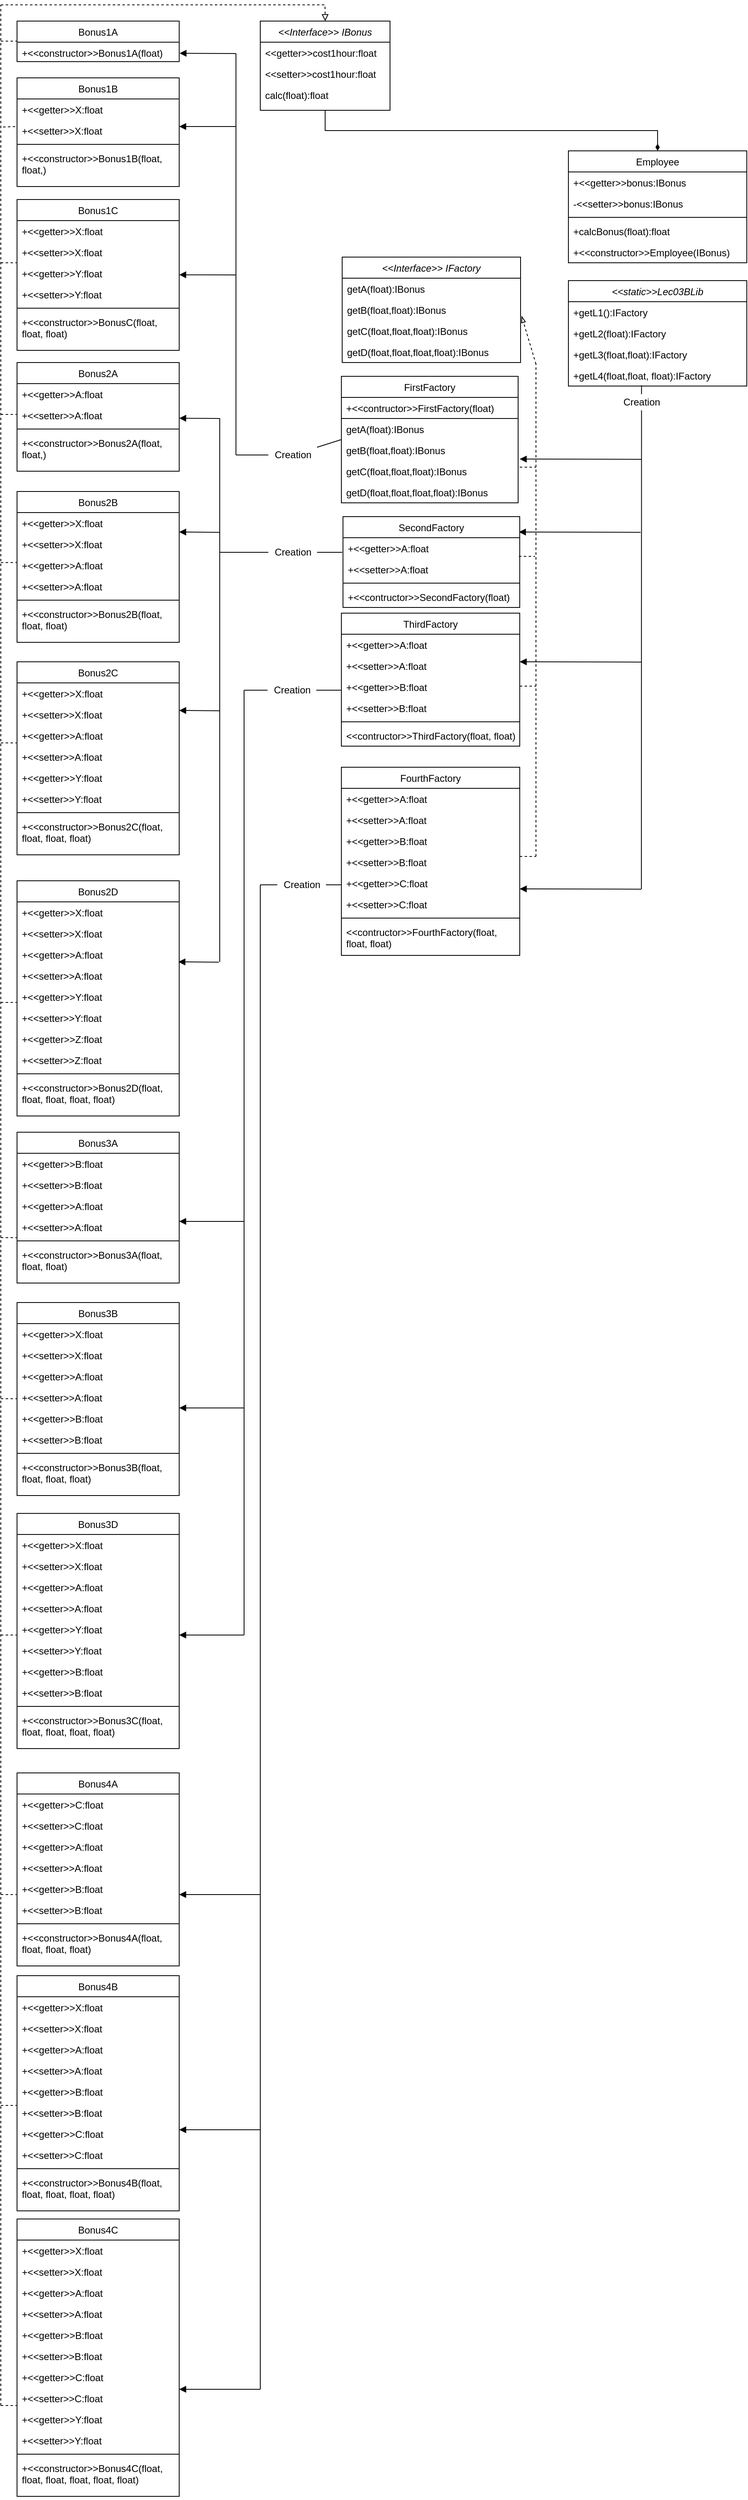 <mxfile version="24.0.8" type="device">
  <diagram id="C5RBs43oDa-KdzZeNtuy" name="Page-1">
    <mxGraphModel dx="1000" dy="540" grid="0" gridSize="10" guides="1" tooltips="1" connect="1" arrows="1" fold="1" page="1" pageScale="1" pageWidth="690" pageHeight="980" math="0" shadow="0">
      <root>
        <mxCell id="WIyWlLk6GJQsqaUBKTNV-0" />
        <mxCell id="WIyWlLk6GJQsqaUBKTNV-1" parent="WIyWlLk6GJQsqaUBKTNV-0" />
        <mxCell id="zkfFHV4jXpPFQw0GAbJ--0" value="&lt;&lt;static&gt;&gt;Lec03BLib" style="swimlane;fontStyle=2;align=center;verticalAlign=top;childLayout=stackLayout;horizontal=1;startSize=26;horizontalStack=0;resizeParent=1;resizeLast=0;collapsible=1;marginBottom=0;rounded=0;shadow=0;strokeWidth=1;" parent="WIyWlLk6GJQsqaUBKTNV-1" vertex="1">
          <mxGeometry x="780" y="350" width="220" height="130" as="geometry">
            <mxRectangle x="230" y="140" width="160" height="26" as="alternateBounds" />
          </mxGeometry>
        </mxCell>
        <mxCell id="zkfFHV4jXpPFQw0GAbJ--1" value="+getL1():IFactory" style="text;align=left;verticalAlign=top;spacingLeft=4;spacingRight=4;overflow=hidden;rotatable=0;points=[[0,0.5],[1,0.5]];portConstraint=eastwest;" parent="zkfFHV4jXpPFQw0GAbJ--0" vertex="1">
          <mxGeometry y="26" width="220" height="26" as="geometry" />
        </mxCell>
        <mxCell id="zkfFHV4jXpPFQw0GAbJ--2" value="+getL2(float):IFactory" style="text;align=left;verticalAlign=top;spacingLeft=4;spacingRight=4;overflow=hidden;rotatable=0;points=[[0,0.5],[1,0.5]];portConstraint=eastwest;rounded=0;shadow=0;html=0;" parent="zkfFHV4jXpPFQw0GAbJ--0" vertex="1">
          <mxGeometry y="52" width="220" height="26" as="geometry" />
        </mxCell>
        <mxCell id="zkfFHV4jXpPFQw0GAbJ--3" value="+getL3(float,float):IFactory" style="text;align=left;verticalAlign=top;spacingLeft=4;spacingRight=4;overflow=hidden;rotatable=0;points=[[0,0.5],[1,0.5]];portConstraint=eastwest;rounded=0;shadow=0;html=0;" parent="zkfFHV4jXpPFQw0GAbJ--0" vertex="1">
          <mxGeometry y="78" width="220" height="26" as="geometry" />
        </mxCell>
        <mxCell id="S9eqjePIalB5PkrWFZ-5-1" value="+getL4(float,float, float):IFactory" style="text;align=left;verticalAlign=top;spacingLeft=4;spacingRight=4;overflow=hidden;rotatable=0;points=[[0,0.5],[1,0.5]];portConstraint=eastwest;rounded=0;shadow=0;html=0;" parent="zkfFHV4jXpPFQw0GAbJ--0" vertex="1">
          <mxGeometry y="104" width="220" height="26" as="geometry" />
        </mxCell>
        <mxCell id="wAw3SohYViaZ2jSJLpWQ-1" value="&lt;&lt;Interface&gt;&gt; IBonus" style="swimlane;fontStyle=2;align=center;verticalAlign=top;childLayout=stackLayout;horizontal=1;startSize=26;horizontalStack=0;resizeParent=1;resizeLast=0;collapsible=1;marginBottom=0;rounded=0;shadow=0;strokeWidth=1;" parent="WIyWlLk6GJQsqaUBKTNV-1" vertex="1">
          <mxGeometry x="400" y="30" width="160" height="110" as="geometry">
            <mxRectangle x="230" y="140" width="160" height="26" as="alternateBounds" />
          </mxGeometry>
        </mxCell>
        <mxCell id="wAw3SohYViaZ2jSJLpWQ-2" value="&lt;&lt;getter&gt;&gt;cost1hour:float" style="text;align=left;verticalAlign=top;spacingLeft=4;spacingRight=4;overflow=hidden;rotatable=0;points=[[0,0.5],[1,0.5]];portConstraint=eastwest;" parent="wAw3SohYViaZ2jSJLpWQ-1" vertex="1">
          <mxGeometry y="26" width="160" height="26" as="geometry" />
        </mxCell>
        <mxCell id="wAw3SohYViaZ2jSJLpWQ-3" value="&lt;&lt;setter&gt;&gt;cost1hour:float" style="text;align=left;verticalAlign=top;spacingLeft=4;spacingRight=4;overflow=hidden;rotatable=0;points=[[0,0.5],[1,0.5]];portConstraint=eastwest;rounded=0;shadow=0;html=0;" parent="wAw3SohYViaZ2jSJLpWQ-1" vertex="1">
          <mxGeometry y="52" width="160" height="26" as="geometry" />
        </mxCell>
        <mxCell id="wAw3SohYViaZ2jSJLpWQ-4" value="calc(float):float" style="text;align=left;verticalAlign=top;spacingLeft=4;spacingRight=4;overflow=hidden;rotatable=0;points=[[0,0.5],[1,0.5]];portConstraint=eastwest;rounded=0;shadow=0;html=0;" parent="wAw3SohYViaZ2jSJLpWQ-1" vertex="1">
          <mxGeometry y="78" width="160" height="26" as="geometry" />
        </mxCell>
        <mxCell id="wAw3SohYViaZ2jSJLpWQ-6" value="&lt;&lt;Interface&gt;&gt; IFactory" style="swimlane;fontStyle=2;align=center;verticalAlign=top;childLayout=stackLayout;horizontal=1;startSize=26;horizontalStack=0;resizeParent=1;resizeLast=0;collapsible=1;marginBottom=0;rounded=0;shadow=0;strokeWidth=1;" parent="WIyWlLk6GJQsqaUBKTNV-1" vertex="1">
          <mxGeometry x="501" y="321" width="220" height="130" as="geometry">
            <mxRectangle x="230" y="140" width="160" height="26" as="alternateBounds" />
          </mxGeometry>
        </mxCell>
        <mxCell id="wAw3SohYViaZ2jSJLpWQ-7" value="getA(float):IBonus" style="text;align=left;verticalAlign=top;spacingLeft=4;spacingRight=4;overflow=hidden;rotatable=0;points=[[0,0.5],[1,0.5]];portConstraint=eastwest;" parent="wAw3SohYViaZ2jSJLpWQ-6" vertex="1">
          <mxGeometry y="26" width="220" height="26" as="geometry" />
        </mxCell>
        <mxCell id="wAw3SohYViaZ2jSJLpWQ-8" value="getB(float,float):IBonus" style="text;align=left;verticalAlign=top;spacingLeft=4;spacingRight=4;overflow=hidden;rotatable=0;points=[[0,0.5],[1,0.5]];portConstraint=eastwest;rounded=0;shadow=0;html=0;" parent="wAw3SohYViaZ2jSJLpWQ-6" vertex="1">
          <mxGeometry y="52" width="220" height="26" as="geometry" />
        </mxCell>
        <mxCell id="wAw3SohYViaZ2jSJLpWQ-9" value="getC(float,float,float):IBonus" style="text;align=left;verticalAlign=top;spacingLeft=4;spacingRight=4;overflow=hidden;rotatable=0;points=[[0,0.5],[1,0.5]];portConstraint=eastwest;rounded=0;shadow=0;html=0;" parent="wAw3SohYViaZ2jSJLpWQ-6" vertex="1">
          <mxGeometry y="78" width="220" height="26" as="geometry" />
        </mxCell>
        <mxCell id="S9eqjePIalB5PkrWFZ-5-2" value="getD(float,float,float,float):IBonus" style="text;align=left;verticalAlign=top;spacingLeft=4;spacingRight=4;overflow=hidden;rotatable=0;points=[[0,0.5],[1,0.5]];portConstraint=eastwest;rounded=0;shadow=0;html=0;" parent="wAw3SohYViaZ2jSJLpWQ-6" vertex="1">
          <mxGeometry y="104" width="220" height="26" as="geometry" />
        </mxCell>
        <mxCell id="wAw3SohYViaZ2jSJLpWQ-17" value="SecondFactory" style="swimlane;fontStyle=0;align=center;verticalAlign=top;childLayout=stackLayout;horizontal=1;startSize=26;horizontalStack=0;resizeParent=1;resizeParentMax=0;resizeLast=0;collapsible=1;marginBottom=0;" parent="WIyWlLk6GJQsqaUBKTNV-1" vertex="1">
          <mxGeometry x="502" y="641" width="218" height="112" as="geometry" />
        </mxCell>
        <mxCell id="wAw3SohYViaZ2jSJLpWQ-18" value="+&lt;&lt;getter&gt;&gt;A:float" style="text;strokeColor=none;fillColor=none;align=left;verticalAlign=top;spacingLeft=4;spacingRight=4;overflow=hidden;rotatable=0;points=[[0,0.5],[1,0.5]];portConstraint=eastwest;" parent="wAw3SohYViaZ2jSJLpWQ-17" vertex="1">
          <mxGeometry y="26" width="218" height="26" as="geometry" />
        </mxCell>
        <mxCell id="wAw3SohYViaZ2jSJLpWQ-19" value="+&lt;&lt;setter&gt;&gt;A:float" style="text;strokeColor=none;fillColor=none;align=left;verticalAlign=top;spacingLeft=4;spacingRight=4;overflow=hidden;rotatable=0;points=[[0,0.5],[1,0.5]];portConstraint=eastwest;" parent="wAw3SohYViaZ2jSJLpWQ-17" vertex="1">
          <mxGeometry y="52" width="218" height="26" as="geometry" />
        </mxCell>
        <mxCell id="wAw3SohYViaZ2jSJLpWQ-20" value="" style="line;strokeWidth=1;fillColor=none;align=left;verticalAlign=middle;spacingTop=-1;spacingLeft=3;spacingRight=3;rotatable=0;labelPosition=right;points=[];portConstraint=eastwest;strokeColor=inherit;" parent="wAw3SohYViaZ2jSJLpWQ-17" vertex="1">
          <mxGeometry y="78" width="218" height="8" as="geometry" />
        </mxCell>
        <mxCell id="wAw3SohYViaZ2jSJLpWQ-24" value="+&lt;&lt;contructor&gt;&gt;SecondFactory(float)" style="text;strokeColor=none;fillColor=none;align=left;verticalAlign=top;spacingLeft=4;spacingRight=4;overflow=hidden;rotatable=0;points=[[0,0.5],[1,0.5]];portConstraint=eastwest;" parent="wAw3SohYViaZ2jSJLpWQ-17" vertex="1">
          <mxGeometry y="86" width="218" height="26" as="geometry" />
        </mxCell>
        <mxCell id="wAw3SohYViaZ2jSJLpWQ-26" value="ThirdFactory" style="swimlane;fontStyle=0;align=center;verticalAlign=top;childLayout=stackLayout;horizontal=1;startSize=26;horizontalStack=0;resizeParent=1;resizeParentMax=0;resizeLast=0;collapsible=1;marginBottom=0;" parent="WIyWlLk6GJQsqaUBKTNV-1" vertex="1">
          <mxGeometry x="500" y="760" width="220" height="164" as="geometry" />
        </mxCell>
        <mxCell id="wAw3SohYViaZ2jSJLpWQ-27" value="+&lt;&lt;getter&gt;&gt;A:float" style="text;strokeColor=none;fillColor=none;align=left;verticalAlign=top;spacingLeft=4;spacingRight=4;overflow=hidden;rotatable=0;points=[[0,0.5],[1,0.5]];portConstraint=eastwest;" parent="wAw3SohYViaZ2jSJLpWQ-26" vertex="1">
          <mxGeometry y="26" width="220" height="26" as="geometry" />
        </mxCell>
        <mxCell id="wAw3SohYViaZ2jSJLpWQ-28" value="+&lt;&lt;setter&gt;&gt;A:float" style="text;strokeColor=none;fillColor=none;align=left;verticalAlign=top;spacingLeft=4;spacingRight=4;overflow=hidden;rotatable=0;points=[[0,0.5],[1,0.5]];portConstraint=eastwest;" parent="wAw3SohYViaZ2jSJLpWQ-26" vertex="1">
          <mxGeometry y="52" width="220" height="26" as="geometry" />
        </mxCell>
        <mxCell id="wAw3SohYViaZ2jSJLpWQ-29" value="+&lt;&lt;getter&gt;&gt;B:float" style="text;strokeColor=none;fillColor=none;align=left;verticalAlign=top;spacingLeft=4;spacingRight=4;overflow=hidden;rotatable=0;points=[[0,0.5],[1,0.5]];portConstraint=eastwest;" parent="wAw3SohYViaZ2jSJLpWQ-26" vertex="1">
          <mxGeometry y="78" width="220" height="26" as="geometry" />
        </mxCell>
        <mxCell id="wAw3SohYViaZ2jSJLpWQ-30" value="+&lt;&lt;setter&gt;&gt;B:float" style="text;strokeColor=none;fillColor=none;align=left;verticalAlign=top;spacingLeft=4;spacingRight=4;overflow=hidden;rotatable=0;points=[[0,0.5],[1,0.5]];portConstraint=eastwest;" parent="wAw3SohYViaZ2jSJLpWQ-26" vertex="1">
          <mxGeometry y="104" width="220" height="26" as="geometry" />
        </mxCell>
        <mxCell id="wAw3SohYViaZ2jSJLpWQ-31" value="" style="line;strokeWidth=1;fillColor=none;align=left;verticalAlign=middle;spacingTop=-1;spacingLeft=3;spacingRight=3;rotatable=0;labelPosition=right;points=[];portConstraint=eastwest;strokeColor=inherit;" parent="wAw3SohYViaZ2jSJLpWQ-26" vertex="1">
          <mxGeometry y="130" width="220" height="8" as="geometry" />
        </mxCell>
        <mxCell id="wAw3SohYViaZ2jSJLpWQ-35" value="&lt;&lt;contructor&gt;&gt;ThirdFactory(float, float)" style="text;strokeColor=none;fillColor=none;align=left;verticalAlign=top;spacingLeft=4;spacingRight=4;overflow=hidden;rotatable=0;points=[[0,0.5],[1,0.5]];portConstraint=eastwest;" parent="wAw3SohYViaZ2jSJLpWQ-26" vertex="1">
          <mxGeometry y="138" width="220" height="26" as="geometry" />
        </mxCell>
        <mxCell id="wAw3SohYViaZ2jSJLpWQ-36" value="Bonus1A" style="swimlane;fontStyle=0;align=center;verticalAlign=top;childLayout=stackLayout;horizontal=1;startSize=26;horizontalStack=0;resizeParent=1;resizeParentMax=0;resizeLast=0;collapsible=1;marginBottom=0;" parent="WIyWlLk6GJQsqaUBKTNV-1" vertex="1">
          <mxGeometry x="100" y="30" width="200" height="50" as="geometry" />
        </mxCell>
        <mxCell id="wAw3SohYViaZ2jSJLpWQ-41" value="+&lt;&lt;constructor&gt;&gt;Bonus1A(float)" style="text;strokeColor=none;fillColor=none;align=left;verticalAlign=top;spacingLeft=4;spacingRight=4;overflow=hidden;rotatable=0;points=[[0,0.5],[1,0.5]];portConstraint=eastwest;" parent="wAw3SohYViaZ2jSJLpWQ-36" vertex="1">
          <mxGeometry y="26" width="200" height="24" as="geometry" />
        </mxCell>
        <mxCell id="wAw3SohYViaZ2jSJLpWQ-54" value="Bonus1C" style="swimlane;fontStyle=0;align=center;verticalAlign=top;childLayout=stackLayout;horizontal=1;startSize=26;horizontalStack=0;resizeParent=1;resizeParentMax=0;resizeLast=0;collapsible=1;marginBottom=0;" parent="WIyWlLk6GJQsqaUBKTNV-1" vertex="1">
          <mxGeometry x="100" y="250" width="200" height="186" as="geometry" />
        </mxCell>
        <mxCell id="wAw3SohYViaZ2jSJLpWQ-57" value="+&lt;&lt;getter&gt;&gt;X:float" style="text;strokeColor=none;fillColor=none;align=left;verticalAlign=top;spacingLeft=4;spacingRight=4;overflow=hidden;rotatable=0;points=[[0,0.5],[1,0.5]];portConstraint=eastwest;" parent="wAw3SohYViaZ2jSJLpWQ-54" vertex="1">
          <mxGeometry y="26" width="200" height="26" as="geometry" />
        </mxCell>
        <mxCell id="wAw3SohYViaZ2jSJLpWQ-58" value="+&lt;&lt;setter&gt;&gt;X:float" style="text;strokeColor=none;fillColor=none;align=left;verticalAlign=top;spacingLeft=4;spacingRight=4;overflow=hidden;rotatable=0;points=[[0,0.5],[1,0.5]];portConstraint=eastwest;" parent="wAw3SohYViaZ2jSJLpWQ-54" vertex="1">
          <mxGeometry y="52" width="200" height="26" as="geometry" />
        </mxCell>
        <mxCell id="wAw3SohYViaZ2jSJLpWQ-64" value="+&lt;&lt;getter&gt;&gt;Y:float" style="text;strokeColor=none;fillColor=none;align=left;verticalAlign=top;spacingLeft=4;spacingRight=4;overflow=hidden;rotatable=0;points=[[0,0.5],[1,0.5]];portConstraint=eastwest;" parent="wAw3SohYViaZ2jSJLpWQ-54" vertex="1">
          <mxGeometry y="78" width="200" height="26" as="geometry" />
        </mxCell>
        <mxCell id="wAw3SohYViaZ2jSJLpWQ-65" value="+&lt;&lt;setter&gt;&gt;Y:float" style="text;strokeColor=none;fillColor=none;align=left;verticalAlign=top;spacingLeft=4;spacingRight=4;overflow=hidden;rotatable=0;points=[[0,0.5],[1,0.5]];portConstraint=eastwest;" parent="wAw3SohYViaZ2jSJLpWQ-54" vertex="1">
          <mxGeometry y="104" width="200" height="26" as="geometry" />
        </mxCell>
        <mxCell id="wAw3SohYViaZ2jSJLpWQ-61" value="" style="line;strokeWidth=1;fillColor=none;align=left;verticalAlign=middle;spacingTop=-1;spacingLeft=3;spacingRight=3;rotatable=0;labelPosition=right;points=[];portConstraint=eastwest;strokeColor=inherit;" parent="wAw3SohYViaZ2jSJLpWQ-54" vertex="1">
          <mxGeometry y="130" width="200" height="8" as="geometry" />
        </mxCell>
        <mxCell id="wAw3SohYViaZ2jSJLpWQ-63" value="+&lt;&lt;constructor&gt;&gt;BonusC(float, &#xa;float, float)" style="text;strokeColor=none;fillColor=none;align=left;verticalAlign=top;spacingLeft=4;spacingRight=4;overflow=hidden;rotatable=0;points=[[0,0.5],[1,0.5]];portConstraint=eastwest;" parent="wAw3SohYViaZ2jSJLpWQ-54" vertex="1">
          <mxGeometry y="138" width="200" height="48" as="geometry" />
        </mxCell>
        <mxCell id="5sxRfcPJ8VY-bev9sUn5-0" style="edgeStyle=orthogonalEdgeStyle;rounded=0;orthogonalLoop=1;jettySize=auto;html=1;exitX=0.5;exitY=0;exitDx=0;exitDy=0;entryX=0.5;entryY=1;entryDx=0;entryDy=0;endArrow=none;endFill=0;startArrow=diamondThin;startFill=1;" parent="WIyWlLk6GJQsqaUBKTNV-1" source="wAw3SohYViaZ2jSJLpWQ-66" target="wAw3SohYViaZ2jSJLpWQ-1" edge="1">
          <mxGeometry relative="1" as="geometry" />
        </mxCell>
        <mxCell id="wAw3SohYViaZ2jSJLpWQ-66" value="Employee" style="swimlane;fontStyle=0;align=center;verticalAlign=top;childLayout=stackLayout;horizontal=1;startSize=26;horizontalStack=0;resizeParent=1;resizeParentMax=0;resizeLast=0;collapsible=1;marginBottom=0;" parent="WIyWlLk6GJQsqaUBKTNV-1" vertex="1">
          <mxGeometry x="780" y="190" width="220" height="138" as="geometry" />
        </mxCell>
        <mxCell id="wAw3SohYViaZ2jSJLpWQ-67" value="+&lt;&lt;getter&gt;&gt;bonus:IBonus" style="text;strokeColor=none;fillColor=none;align=left;verticalAlign=top;spacingLeft=4;spacingRight=4;overflow=hidden;rotatable=0;points=[[0,0.5],[1,0.5]];portConstraint=eastwest;" parent="wAw3SohYViaZ2jSJLpWQ-66" vertex="1">
          <mxGeometry y="26" width="220" height="26" as="geometry" />
        </mxCell>
        <mxCell id="wAw3SohYViaZ2jSJLpWQ-68" value="-&lt;&lt;setter&gt;&gt;bonus:IBonus" style="text;strokeColor=none;fillColor=none;align=left;verticalAlign=top;spacingLeft=4;spacingRight=4;overflow=hidden;rotatable=0;points=[[0,0.5],[1,0.5]];portConstraint=eastwest;" parent="wAw3SohYViaZ2jSJLpWQ-66" vertex="1">
          <mxGeometry y="52" width="220" height="26" as="geometry" />
        </mxCell>
        <mxCell id="wAw3SohYViaZ2jSJLpWQ-69" value="" style="line;strokeWidth=1;fillColor=none;align=left;verticalAlign=middle;spacingTop=-1;spacingLeft=3;spacingRight=3;rotatable=0;labelPosition=right;points=[];portConstraint=eastwest;strokeColor=inherit;" parent="wAw3SohYViaZ2jSJLpWQ-66" vertex="1">
          <mxGeometry y="78" width="220" height="8" as="geometry" />
        </mxCell>
        <mxCell id="wAw3SohYViaZ2jSJLpWQ-70" value="+calcBonus(float):float" style="text;strokeColor=none;fillColor=none;align=left;verticalAlign=top;spacingLeft=4;spacingRight=4;overflow=hidden;rotatable=0;points=[[0,0.5],[1,0.5]];portConstraint=eastwest;" parent="wAw3SohYViaZ2jSJLpWQ-66" vertex="1">
          <mxGeometry y="86" width="220" height="26" as="geometry" />
        </mxCell>
        <mxCell id="wAw3SohYViaZ2jSJLpWQ-71" value="+&lt;&lt;constructor&gt;&gt;Employee(IBonus)" style="text;strokeColor=none;fillColor=none;align=left;verticalAlign=top;spacingLeft=4;spacingRight=4;overflow=hidden;rotatable=0;points=[[0,0.5],[1,0.5]];portConstraint=eastwest;" parent="wAw3SohYViaZ2jSJLpWQ-66" vertex="1">
          <mxGeometry y="112" width="220" height="26" as="geometry" />
        </mxCell>
        <mxCell id="S9eqjePIalB5PkrWFZ-5-22" value="FourthFactory" style="swimlane;fontStyle=0;align=center;verticalAlign=top;childLayout=stackLayout;horizontal=1;startSize=26;horizontalStack=0;resizeParent=1;resizeParentMax=0;resizeLast=0;collapsible=1;marginBottom=0;" parent="WIyWlLk6GJQsqaUBKTNV-1" vertex="1">
          <mxGeometry x="500" y="950" width="220" height="232" as="geometry" />
        </mxCell>
        <mxCell id="S9eqjePIalB5PkrWFZ-5-23" value="+&lt;&lt;getter&gt;&gt;A:float" style="text;strokeColor=none;fillColor=none;align=left;verticalAlign=top;spacingLeft=4;spacingRight=4;overflow=hidden;rotatable=0;points=[[0,0.5],[1,0.5]];portConstraint=eastwest;" parent="S9eqjePIalB5PkrWFZ-5-22" vertex="1">
          <mxGeometry y="26" width="220" height="26" as="geometry" />
        </mxCell>
        <mxCell id="S9eqjePIalB5PkrWFZ-5-24" value="+&lt;&lt;setter&gt;&gt;A:float" style="text;strokeColor=none;fillColor=none;align=left;verticalAlign=top;spacingLeft=4;spacingRight=4;overflow=hidden;rotatable=0;points=[[0,0.5],[1,0.5]];portConstraint=eastwest;" parent="S9eqjePIalB5PkrWFZ-5-22" vertex="1">
          <mxGeometry y="52" width="220" height="26" as="geometry" />
        </mxCell>
        <mxCell id="S9eqjePIalB5PkrWFZ-5-25" value="+&lt;&lt;getter&gt;&gt;B:float" style="text;strokeColor=none;fillColor=none;align=left;verticalAlign=top;spacingLeft=4;spacingRight=4;overflow=hidden;rotatable=0;points=[[0,0.5],[1,0.5]];portConstraint=eastwest;" parent="S9eqjePIalB5PkrWFZ-5-22" vertex="1">
          <mxGeometry y="78" width="220" height="26" as="geometry" />
        </mxCell>
        <mxCell id="S9eqjePIalB5PkrWFZ-5-26" value="+&lt;&lt;setter&gt;&gt;B:float" style="text;strokeColor=none;fillColor=none;align=left;verticalAlign=top;spacingLeft=4;spacingRight=4;overflow=hidden;rotatable=0;points=[[0,0.5],[1,0.5]];portConstraint=eastwest;" parent="S9eqjePIalB5PkrWFZ-5-22" vertex="1">
          <mxGeometry y="104" width="220" height="26" as="geometry" />
        </mxCell>
        <mxCell id="S9eqjePIalB5PkrWFZ-5-31" value="+&lt;&lt;getter&gt;&gt;C:float" style="text;strokeColor=none;fillColor=none;align=left;verticalAlign=top;spacingLeft=4;spacingRight=4;overflow=hidden;rotatable=0;points=[[0,0.5],[1,0.5]];portConstraint=eastwest;" parent="S9eqjePIalB5PkrWFZ-5-22" vertex="1">
          <mxGeometry y="130" width="220" height="26" as="geometry" />
        </mxCell>
        <mxCell id="S9eqjePIalB5PkrWFZ-5-29" value="+&lt;&lt;setter&gt;&gt;C:float" style="text;strokeColor=none;fillColor=none;align=left;verticalAlign=top;spacingLeft=4;spacingRight=4;overflow=hidden;rotatable=0;points=[[0,0.5],[1,0.5]];portConstraint=eastwest;" parent="S9eqjePIalB5PkrWFZ-5-22" vertex="1">
          <mxGeometry y="156" width="220" height="26" as="geometry" />
        </mxCell>
        <mxCell id="S9eqjePIalB5PkrWFZ-5-27" value="" style="line;strokeWidth=1;fillColor=none;align=left;verticalAlign=middle;spacingTop=-1;spacingLeft=3;spacingRight=3;rotatable=0;labelPosition=right;points=[];portConstraint=eastwest;strokeColor=inherit;" parent="S9eqjePIalB5PkrWFZ-5-22" vertex="1">
          <mxGeometry y="182" width="220" height="8" as="geometry" />
        </mxCell>
        <mxCell id="S9eqjePIalB5PkrWFZ-5-28" value="&lt;&lt;contructor&gt;&gt;FourthFactory(float,&#xa;float, float)" style="text;strokeColor=none;fillColor=none;align=left;verticalAlign=top;spacingLeft=4;spacingRight=4;overflow=hidden;rotatable=0;points=[[0,0.5],[1,0.5]];portConstraint=eastwest;" parent="S9eqjePIalB5PkrWFZ-5-22" vertex="1">
          <mxGeometry y="190" width="220" height="42" as="geometry" />
        </mxCell>
        <mxCell id="S9eqjePIalB5PkrWFZ-5-34" value="FirstFactory" style="swimlane;fontStyle=0;align=center;verticalAlign=top;childLayout=stackLayout;horizontal=1;startSize=26;horizontalStack=0;resizeParent=1;resizeParentMax=0;resizeLast=0;collapsible=1;marginBottom=0;" parent="WIyWlLk6GJQsqaUBKTNV-1" vertex="1">
          <mxGeometry x="500" y="468" width="218" height="156" as="geometry" />
        </mxCell>
        <mxCell id="S2Fse-M7o29NRauACYzV-17" value="+&lt;&lt;contructor&gt;&gt;FirstFactory(float)" style="text;strokeColor=default;fillColor=none;align=left;verticalAlign=top;spacingLeft=4;spacingRight=4;overflow=hidden;rotatable=0;points=[[0,0.5],[1,0.5]];portConstraint=eastwest;labelBorderColor=none;strokeWidth=1;" vertex="1" parent="S9eqjePIalB5PkrWFZ-5-34">
          <mxGeometry y="26" width="218" height="26" as="geometry" />
        </mxCell>
        <mxCell id="S2Fse-M7o29NRauACYzV-19" value="getA(float):IBonus" style="text;align=left;verticalAlign=top;spacingLeft=4;spacingRight=4;overflow=hidden;rotatable=0;points=[[0,0.5],[1,0.5]];portConstraint=eastwest;" vertex="1" parent="S9eqjePIalB5PkrWFZ-5-34">
          <mxGeometry y="52" width="218" height="26" as="geometry" />
        </mxCell>
        <mxCell id="S2Fse-M7o29NRauACYzV-20" value="getB(float,float):IBonus" style="text;align=left;verticalAlign=top;spacingLeft=4;spacingRight=4;overflow=hidden;rotatable=0;points=[[0,0.5],[1,0.5]];portConstraint=eastwest;rounded=0;shadow=0;html=0;" vertex="1" parent="S9eqjePIalB5PkrWFZ-5-34">
          <mxGeometry y="78" width="218" height="26" as="geometry" />
        </mxCell>
        <mxCell id="S2Fse-M7o29NRauACYzV-21" value="getC(float,float,float):IBonus" style="text;align=left;verticalAlign=top;spacingLeft=4;spacingRight=4;overflow=hidden;rotatable=0;points=[[0,0.5],[1,0.5]];portConstraint=eastwest;rounded=0;shadow=0;html=0;" vertex="1" parent="S9eqjePIalB5PkrWFZ-5-34">
          <mxGeometry y="104" width="218" height="26" as="geometry" />
        </mxCell>
        <mxCell id="S2Fse-M7o29NRauACYzV-22" value="getD(float,float,float,float):IBonus" style="text;align=left;verticalAlign=top;spacingLeft=4;spacingRight=4;overflow=hidden;rotatable=0;points=[[0,0.5],[1,0.5]];portConstraint=eastwest;rounded=0;shadow=0;html=0;" vertex="1" parent="S9eqjePIalB5PkrWFZ-5-34">
          <mxGeometry y="130" width="218" height="26" as="geometry" />
        </mxCell>
        <mxCell id="S9eqjePIalB5PkrWFZ-5-44" value="Bonus1B" style="swimlane;fontStyle=0;align=center;verticalAlign=top;childLayout=stackLayout;horizontal=1;startSize=26;horizontalStack=0;resizeParent=1;resizeParentMax=0;resizeLast=0;collapsible=1;marginBottom=0;" parent="WIyWlLk6GJQsqaUBKTNV-1" vertex="1">
          <mxGeometry x="100" y="100" width="200" height="134" as="geometry" />
        </mxCell>
        <mxCell id="S9eqjePIalB5PkrWFZ-5-47" value="+&lt;&lt;getter&gt;&gt;X:float" style="text;strokeColor=none;fillColor=none;align=left;verticalAlign=top;spacingLeft=4;spacingRight=4;overflow=hidden;rotatable=0;points=[[0,0.5],[1,0.5]];portConstraint=eastwest;" parent="S9eqjePIalB5PkrWFZ-5-44" vertex="1">
          <mxGeometry y="26" width="200" height="26" as="geometry" />
        </mxCell>
        <mxCell id="S9eqjePIalB5PkrWFZ-5-48" value="+&lt;&lt;setter&gt;&gt;X:float" style="text;strokeColor=none;fillColor=none;align=left;verticalAlign=top;spacingLeft=4;spacingRight=4;overflow=hidden;rotatable=0;points=[[0,0.5],[1,0.5]];portConstraint=eastwest;" parent="S9eqjePIalB5PkrWFZ-5-44" vertex="1">
          <mxGeometry y="52" width="200" height="26" as="geometry" />
        </mxCell>
        <mxCell id="S9eqjePIalB5PkrWFZ-5-51" value="" style="line;strokeWidth=1;fillColor=none;align=left;verticalAlign=middle;spacingTop=-1;spacingLeft=3;spacingRight=3;rotatable=0;labelPosition=right;points=[];portConstraint=eastwest;strokeColor=inherit;" parent="S9eqjePIalB5PkrWFZ-5-44" vertex="1">
          <mxGeometry y="78" width="200" height="8" as="geometry" />
        </mxCell>
        <mxCell id="S9eqjePIalB5PkrWFZ-5-53" value="+&lt;&lt;constructor&gt;&gt;Bonus1B(float, &#xa;float,)" style="text;strokeColor=none;fillColor=none;align=left;verticalAlign=top;spacingLeft=4;spacingRight=4;overflow=hidden;rotatable=0;points=[[0,0.5],[1,0.5]];portConstraint=eastwest;" parent="S9eqjePIalB5PkrWFZ-5-44" vertex="1">
          <mxGeometry y="86" width="200" height="48" as="geometry" />
        </mxCell>
        <mxCell id="S9eqjePIalB5PkrWFZ-5-56" value="Bonus2A" style="swimlane;fontStyle=0;align=center;verticalAlign=top;childLayout=stackLayout;horizontal=1;startSize=26;horizontalStack=0;resizeParent=1;resizeParentMax=0;resizeLast=0;collapsible=1;marginBottom=0;" parent="WIyWlLk6GJQsqaUBKTNV-1" vertex="1">
          <mxGeometry x="100" y="451" width="200" height="134" as="geometry" />
        </mxCell>
        <mxCell id="S9eqjePIalB5PkrWFZ-5-57" value="+&lt;&lt;getter&gt;&gt;A:float" style="text;strokeColor=none;fillColor=none;align=left;verticalAlign=top;spacingLeft=4;spacingRight=4;overflow=hidden;rotatable=0;points=[[0,0.5],[1,0.5]];portConstraint=eastwest;" parent="S9eqjePIalB5PkrWFZ-5-56" vertex="1">
          <mxGeometry y="26" width="200" height="26" as="geometry" />
        </mxCell>
        <mxCell id="S9eqjePIalB5PkrWFZ-5-58" value="+&lt;&lt;setter&gt;&gt;A:float" style="text;strokeColor=none;fillColor=none;align=left;verticalAlign=top;spacingLeft=4;spacingRight=4;overflow=hidden;rotatable=0;points=[[0,0.5],[1,0.5]];portConstraint=eastwest;" parent="S9eqjePIalB5PkrWFZ-5-56" vertex="1">
          <mxGeometry y="52" width="200" height="26" as="geometry" />
        </mxCell>
        <mxCell id="S9eqjePIalB5PkrWFZ-5-59" value="" style="line;strokeWidth=1;fillColor=none;align=left;verticalAlign=middle;spacingTop=-1;spacingLeft=3;spacingRight=3;rotatable=0;labelPosition=right;points=[];portConstraint=eastwest;strokeColor=inherit;" parent="S9eqjePIalB5PkrWFZ-5-56" vertex="1">
          <mxGeometry y="78" width="200" height="8" as="geometry" />
        </mxCell>
        <mxCell id="S9eqjePIalB5PkrWFZ-5-60" value="+&lt;&lt;constructor&gt;&gt;Bonus2A(float, &#xa;float,)" style="text;strokeColor=none;fillColor=none;align=left;verticalAlign=top;spacingLeft=4;spacingRight=4;overflow=hidden;rotatable=0;points=[[0,0.5],[1,0.5]];portConstraint=eastwest;" parent="S9eqjePIalB5PkrWFZ-5-56" vertex="1">
          <mxGeometry y="86" width="200" height="48" as="geometry" />
        </mxCell>
        <mxCell id="S9eqjePIalB5PkrWFZ-5-61" value="Bonus2B" style="swimlane;fontStyle=0;align=center;verticalAlign=top;childLayout=stackLayout;horizontal=1;startSize=26;horizontalStack=0;resizeParent=1;resizeParentMax=0;resizeLast=0;collapsible=1;marginBottom=0;" parent="WIyWlLk6GJQsqaUBKTNV-1" vertex="1">
          <mxGeometry x="100" y="610" width="200" height="186" as="geometry" />
        </mxCell>
        <mxCell id="S9eqjePIalB5PkrWFZ-5-62" value="+&lt;&lt;getter&gt;&gt;X:float" style="text;strokeColor=none;fillColor=none;align=left;verticalAlign=top;spacingLeft=4;spacingRight=4;overflow=hidden;rotatable=0;points=[[0,0.5],[1,0.5]];portConstraint=eastwest;" parent="S9eqjePIalB5PkrWFZ-5-61" vertex="1">
          <mxGeometry y="26" width="200" height="26" as="geometry" />
        </mxCell>
        <mxCell id="S9eqjePIalB5PkrWFZ-5-63" value="+&lt;&lt;setter&gt;&gt;X:float" style="text;strokeColor=none;fillColor=none;align=left;verticalAlign=top;spacingLeft=4;spacingRight=4;overflow=hidden;rotatable=0;points=[[0,0.5],[1,0.5]];portConstraint=eastwest;" parent="S9eqjePIalB5PkrWFZ-5-61" vertex="1">
          <mxGeometry y="52" width="200" height="26" as="geometry" />
        </mxCell>
        <mxCell id="S9eqjePIalB5PkrWFZ-5-64" value="+&lt;&lt;getter&gt;&gt;A:float" style="text;strokeColor=none;fillColor=none;align=left;verticalAlign=top;spacingLeft=4;spacingRight=4;overflow=hidden;rotatable=0;points=[[0,0.5],[1,0.5]];portConstraint=eastwest;" parent="S9eqjePIalB5PkrWFZ-5-61" vertex="1">
          <mxGeometry y="78" width="200" height="26" as="geometry" />
        </mxCell>
        <mxCell id="S9eqjePIalB5PkrWFZ-5-65" value="+&lt;&lt;setter&gt;&gt;A:float" style="text;strokeColor=none;fillColor=none;align=left;verticalAlign=top;spacingLeft=4;spacingRight=4;overflow=hidden;rotatable=0;points=[[0,0.5],[1,0.5]];portConstraint=eastwest;" parent="S9eqjePIalB5PkrWFZ-5-61" vertex="1">
          <mxGeometry y="104" width="200" height="26" as="geometry" />
        </mxCell>
        <mxCell id="S9eqjePIalB5PkrWFZ-5-66" value="" style="line;strokeWidth=1;fillColor=none;align=left;verticalAlign=middle;spacingTop=-1;spacingLeft=3;spacingRight=3;rotatable=0;labelPosition=right;points=[];portConstraint=eastwest;strokeColor=inherit;" parent="S9eqjePIalB5PkrWFZ-5-61" vertex="1">
          <mxGeometry y="130" width="200" height="8" as="geometry" />
        </mxCell>
        <mxCell id="S9eqjePIalB5PkrWFZ-5-67" value="+&lt;&lt;constructor&gt;&gt;Bonus2B(float, &#xa;float, float)" style="text;strokeColor=none;fillColor=none;align=left;verticalAlign=top;spacingLeft=4;spacingRight=4;overflow=hidden;rotatable=0;points=[[0,0.5],[1,0.5]];portConstraint=eastwest;" parent="S9eqjePIalB5PkrWFZ-5-61" vertex="1">
          <mxGeometry y="138" width="200" height="48" as="geometry" />
        </mxCell>
        <mxCell id="S9eqjePIalB5PkrWFZ-5-68" value="Bonus2C" style="swimlane;fontStyle=0;align=center;verticalAlign=top;childLayout=stackLayout;horizontal=1;startSize=26;horizontalStack=0;resizeParent=1;resizeParentMax=0;resizeLast=0;collapsible=1;marginBottom=0;" parent="WIyWlLk6GJQsqaUBKTNV-1" vertex="1">
          <mxGeometry x="100" y="820" width="200" height="238" as="geometry" />
        </mxCell>
        <mxCell id="S9eqjePIalB5PkrWFZ-5-69" value="+&lt;&lt;getter&gt;&gt;X:float" style="text;strokeColor=none;fillColor=none;align=left;verticalAlign=top;spacingLeft=4;spacingRight=4;overflow=hidden;rotatable=0;points=[[0,0.5],[1,0.5]];portConstraint=eastwest;" parent="S9eqjePIalB5PkrWFZ-5-68" vertex="1">
          <mxGeometry y="26" width="200" height="26" as="geometry" />
        </mxCell>
        <mxCell id="S9eqjePIalB5PkrWFZ-5-70" value="+&lt;&lt;setter&gt;&gt;X:float" style="text;strokeColor=none;fillColor=none;align=left;verticalAlign=top;spacingLeft=4;spacingRight=4;overflow=hidden;rotatable=0;points=[[0,0.5],[1,0.5]];portConstraint=eastwest;" parent="S9eqjePIalB5PkrWFZ-5-68" vertex="1">
          <mxGeometry y="52" width="200" height="26" as="geometry" />
        </mxCell>
        <mxCell id="S9eqjePIalB5PkrWFZ-5-71" value="+&lt;&lt;getter&gt;&gt;A:float" style="text;strokeColor=none;fillColor=none;align=left;verticalAlign=top;spacingLeft=4;spacingRight=4;overflow=hidden;rotatable=0;points=[[0,0.5],[1,0.5]];portConstraint=eastwest;" parent="S9eqjePIalB5PkrWFZ-5-68" vertex="1">
          <mxGeometry y="78" width="200" height="26" as="geometry" />
        </mxCell>
        <mxCell id="S9eqjePIalB5PkrWFZ-5-72" value="+&lt;&lt;setter&gt;&gt;A:float" style="text;strokeColor=none;fillColor=none;align=left;verticalAlign=top;spacingLeft=4;spacingRight=4;overflow=hidden;rotatable=0;points=[[0,0.5],[1,0.5]];portConstraint=eastwest;" parent="S9eqjePIalB5PkrWFZ-5-68" vertex="1">
          <mxGeometry y="104" width="200" height="26" as="geometry" />
        </mxCell>
        <mxCell id="S9eqjePIalB5PkrWFZ-5-75" value="+&lt;&lt;getter&gt;&gt;Y:float" style="text;strokeColor=none;fillColor=none;align=left;verticalAlign=top;spacingLeft=4;spacingRight=4;overflow=hidden;rotatable=0;points=[[0,0.5],[1,0.5]];portConstraint=eastwest;" parent="S9eqjePIalB5PkrWFZ-5-68" vertex="1">
          <mxGeometry y="130" width="200" height="26" as="geometry" />
        </mxCell>
        <mxCell id="S9eqjePIalB5PkrWFZ-5-76" value="+&lt;&lt;setter&gt;&gt;Y:float" style="text;strokeColor=none;fillColor=none;align=left;verticalAlign=top;spacingLeft=4;spacingRight=4;overflow=hidden;rotatable=0;points=[[0,0.5],[1,0.5]];portConstraint=eastwest;" parent="S9eqjePIalB5PkrWFZ-5-68" vertex="1">
          <mxGeometry y="156" width="200" height="26" as="geometry" />
        </mxCell>
        <mxCell id="S9eqjePIalB5PkrWFZ-5-73" value="" style="line;strokeWidth=1;fillColor=none;align=left;verticalAlign=middle;spacingTop=-1;spacingLeft=3;spacingRight=3;rotatable=0;labelPosition=right;points=[];portConstraint=eastwest;strokeColor=inherit;" parent="S9eqjePIalB5PkrWFZ-5-68" vertex="1">
          <mxGeometry y="182" width="200" height="8" as="geometry" />
        </mxCell>
        <mxCell id="S9eqjePIalB5PkrWFZ-5-74" value="+&lt;&lt;constructor&gt;&gt;Bonus2C(float, &#xa;float, float, float)" style="text;strokeColor=none;fillColor=none;align=left;verticalAlign=top;spacingLeft=4;spacingRight=4;overflow=hidden;rotatable=0;points=[[0,0.5],[1,0.5]];portConstraint=eastwest;" parent="S9eqjePIalB5PkrWFZ-5-68" vertex="1">
          <mxGeometry y="190" width="200" height="48" as="geometry" />
        </mxCell>
        <mxCell id="S9eqjePIalB5PkrWFZ-5-77" value="Bonus2D" style="swimlane;fontStyle=0;align=center;verticalAlign=top;childLayout=stackLayout;horizontal=1;startSize=26;horizontalStack=0;resizeParent=1;resizeParentMax=0;resizeLast=0;collapsible=1;marginBottom=0;" parent="WIyWlLk6GJQsqaUBKTNV-1" vertex="1">
          <mxGeometry x="100" y="1090" width="200" height="290" as="geometry" />
        </mxCell>
        <mxCell id="S9eqjePIalB5PkrWFZ-5-78" value="+&lt;&lt;getter&gt;&gt;X:float" style="text;strokeColor=none;fillColor=none;align=left;verticalAlign=top;spacingLeft=4;spacingRight=4;overflow=hidden;rotatable=0;points=[[0,0.5],[1,0.5]];portConstraint=eastwest;" parent="S9eqjePIalB5PkrWFZ-5-77" vertex="1">
          <mxGeometry y="26" width="200" height="26" as="geometry" />
        </mxCell>
        <mxCell id="S9eqjePIalB5PkrWFZ-5-79" value="+&lt;&lt;setter&gt;&gt;X:float" style="text;strokeColor=none;fillColor=none;align=left;verticalAlign=top;spacingLeft=4;spacingRight=4;overflow=hidden;rotatable=0;points=[[0,0.5],[1,0.5]];portConstraint=eastwest;" parent="S9eqjePIalB5PkrWFZ-5-77" vertex="1">
          <mxGeometry y="52" width="200" height="26" as="geometry" />
        </mxCell>
        <mxCell id="S9eqjePIalB5PkrWFZ-5-80" value="+&lt;&lt;getter&gt;&gt;A:float" style="text;strokeColor=none;fillColor=none;align=left;verticalAlign=top;spacingLeft=4;spacingRight=4;overflow=hidden;rotatable=0;points=[[0,0.5],[1,0.5]];portConstraint=eastwest;" parent="S9eqjePIalB5PkrWFZ-5-77" vertex="1">
          <mxGeometry y="78" width="200" height="26" as="geometry" />
        </mxCell>
        <mxCell id="S9eqjePIalB5PkrWFZ-5-81" value="+&lt;&lt;setter&gt;&gt;A:float" style="text;strokeColor=none;fillColor=none;align=left;verticalAlign=top;spacingLeft=4;spacingRight=4;overflow=hidden;rotatable=0;points=[[0,0.5],[1,0.5]];portConstraint=eastwest;" parent="S9eqjePIalB5PkrWFZ-5-77" vertex="1">
          <mxGeometry y="104" width="200" height="26" as="geometry" />
        </mxCell>
        <mxCell id="S9eqjePIalB5PkrWFZ-5-82" value="+&lt;&lt;getter&gt;&gt;Y:float" style="text;strokeColor=none;fillColor=none;align=left;verticalAlign=top;spacingLeft=4;spacingRight=4;overflow=hidden;rotatable=0;points=[[0,0.5],[1,0.5]];portConstraint=eastwest;" parent="S9eqjePIalB5PkrWFZ-5-77" vertex="1">
          <mxGeometry y="130" width="200" height="26" as="geometry" />
        </mxCell>
        <mxCell id="S9eqjePIalB5PkrWFZ-5-83" value="+&lt;&lt;setter&gt;&gt;Y:float" style="text;strokeColor=none;fillColor=none;align=left;verticalAlign=top;spacingLeft=4;spacingRight=4;overflow=hidden;rotatable=0;points=[[0,0.5],[1,0.5]];portConstraint=eastwest;" parent="S9eqjePIalB5PkrWFZ-5-77" vertex="1">
          <mxGeometry y="156" width="200" height="26" as="geometry" />
        </mxCell>
        <mxCell id="S9eqjePIalB5PkrWFZ-5-86" value="+&lt;&lt;getter&gt;&gt;Z:float" style="text;strokeColor=none;fillColor=none;align=left;verticalAlign=top;spacingLeft=4;spacingRight=4;overflow=hidden;rotatable=0;points=[[0,0.5],[1,0.5]];portConstraint=eastwest;" parent="S9eqjePIalB5PkrWFZ-5-77" vertex="1">
          <mxGeometry y="182" width="200" height="26" as="geometry" />
        </mxCell>
        <mxCell id="S9eqjePIalB5PkrWFZ-5-87" value="+&lt;&lt;setter&gt;&gt;Z:float" style="text;strokeColor=none;fillColor=none;align=left;verticalAlign=top;spacingLeft=4;spacingRight=4;overflow=hidden;rotatable=0;points=[[0,0.5],[1,0.5]];portConstraint=eastwest;" parent="S9eqjePIalB5PkrWFZ-5-77" vertex="1">
          <mxGeometry y="208" width="200" height="26" as="geometry" />
        </mxCell>
        <mxCell id="S9eqjePIalB5PkrWFZ-5-84" value="" style="line;strokeWidth=1;fillColor=none;align=left;verticalAlign=middle;spacingTop=-1;spacingLeft=3;spacingRight=3;rotatable=0;labelPosition=right;points=[];portConstraint=eastwest;strokeColor=inherit;" parent="S9eqjePIalB5PkrWFZ-5-77" vertex="1">
          <mxGeometry y="234" width="200" height="8" as="geometry" />
        </mxCell>
        <mxCell id="S9eqjePIalB5PkrWFZ-5-85" value="+&lt;&lt;constructor&gt;&gt;Bonus2D(float, &#xa;float, float, float, float)" style="text;strokeColor=none;fillColor=none;align=left;verticalAlign=top;spacingLeft=4;spacingRight=4;overflow=hidden;rotatable=0;points=[[0,0.5],[1,0.5]];portConstraint=eastwest;" parent="S9eqjePIalB5PkrWFZ-5-77" vertex="1">
          <mxGeometry y="242" width="200" height="48" as="geometry" />
        </mxCell>
        <mxCell id="S9eqjePIalB5PkrWFZ-5-94" value="Bonus3A" style="swimlane;fontStyle=0;align=center;verticalAlign=top;childLayout=stackLayout;horizontal=1;startSize=26;horizontalStack=0;resizeParent=1;resizeParentMax=0;resizeLast=0;collapsible=1;marginBottom=0;" parent="WIyWlLk6GJQsqaUBKTNV-1" vertex="1">
          <mxGeometry x="100" y="1400" width="200" height="186" as="geometry" />
        </mxCell>
        <mxCell id="S9eqjePIalB5PkrWFZ-5-95" value="+&lt;&lt;getter&gt;&gt;B:float" style="text;strokeColor=none;fillColor=none;align=left;verticalAlign=top;spacingLeft=4;spacingRight=4;overflow=hidden;rotatable=0;points=[[0,0.5],[1,0.5]];portConstraint=eastwest;" parent="S9eqjePIalB5PkrWFZ-5-94" vertex="1">
          <mxGeometry y="26" width="200" height="26" as="geometry" />
        </mxCell>
        <mxCell id="S9eqjePIalB5PkrWFZ-5-96" value="+&lt;&lt;setter&gt;&gt;B:float" style="text;strokeColor=none;fillColor=none;align=left;verticalAlign=top;spacingLeft=4;spacingRight=4;overflow=hidden;rotatable=0;points=[[0,0.5],[1,0.5]];portConstraint=eastwest;" parent="S9eqjePIalB5PkrWFZ-5-94" vertex="1">
          <mxGeometry y="52" width="200" height="26" as="geometry" />
        </mxCell>
        <mxCell id="S9eqjePIalB5PkrWFZ-5-97" value="+&lt;&lt;getter&gt;&gt;A:float" style="text;strokeColor=none;fillColor=none;align=left;verticalAlign=top;spacingLeft=4;spacingRight=4;overflow=hidden;rotatable=0;points=[[0,0.5],[1,0.5]];portConstraint=eastwest;" parent="S9eqjePIalB5PkrWFZ-5-94" vertex="1">
          <mxGeometry y="78" width="200" height="26" as="geometry" />
        </mxCell>
        <mxCell id="S9eqjePIalB5PkrWFZ-5-98" value="+&lt;&lt;setter&gt;&gt;A:float" style="text;strokeColor=none;fillColor=none;align=left;verticalAlign=top;spacingLeft=4;spacingRight=4;overflow=hidden;rotatable=0;points=[[0,0.5],[1,0.5]];portConstraint=eastwest;" parent="S9eqjePIalB5PkrWFZ-5-94" vertex="1">
          <mxGeometry y="104" width="200" height="26" as="geometry" />
        </mxCell>
        <mxCell id="S9eqjePIalB5PkrWFZ-5-99" value="" style="line;strokeWidth=1;fillColor=none;align=left;verticalAlign=middle;spacingTop=-1;spacingLeft=3;spacingRight=3;rotatable=0;labelPosition=right;points=[];portConstraint=eastwest;strokeColor=inherit;" parent="S9eqjePIalB5PkrWFZ-5-94" vertex="1">
          <mxGeometry y="130" width="200" height="8" as="geometry" />
        </mxCell>
        <mxCell id="S9eqjePIalB5PkrWFZ-5-100" value="+&lt;&lt;constructor&gt;&gt;Bonus3A(float, &#xa;float, float)" style="text;strokeColor=none;fillColor=none;align=left;verticalAlign=top;spacingLeft=4;spacingRight=4;overflow=hidden;rotatable=0;points=[[0,0.5],[1,0.5]];portConstraint=eastwest;" parent="S9eqjePIalB5PkrWFZ-5-94" vertex="1">
          <mxGeometry y="138" width="200" height="48" as="geometry" />
        </mxCell>
        <mxCell id="S9eqjePIalB5PkrWFZ-5-101" value="Bonus3B" style="swimlane;fontStyle=0;align=center;verticalAlign=top;childLayout=stackLayout;horizontal=1;startSize=26;horizontalStack=0;resizeParent=1;resizeParentMax=0;resizeLast=0;collapsible=1;marginBottom=0;" parent="WIyWlLk6GJQsqaUBKTNV-1" vertex="1">
          <mxGeometry x="100" y="1610" width="200" height="238" as="geometry" />
        </mxCell>
        <mxCell id="S9eqjePIalB5PkrWFZ-5-102" value="+&lt;&lt;getter&gt;&gt;X:float" style="text;strokeColor=none;fillColor=none;align=left;verticalAlign=top;spacingLeft=4;spacingRight=4;overflow=hidden;rotatable=0;points=[[0,0.5],[1,0.5]];portConstraint=eastwest;" parent="S9eqjePIalB5PkrWFZ-5-101" vertex="1">
          <mxGeometry y="26" width="200" height="26" as="geometry" />
        </mxCell>
        <mxCell id="S9eqjePIalB5PkrWFZ-5-103" value="+&lt;&lt;setter&gt;&gt;X:float" style="text;strokeColor=none;fillColor=none;align=left;verticalAlign=top;spacingLeft=4;spacingRight=4;overflow=hidden;rotatable=0;points=[[0,0.5],[1,0.5]];portConstraint=eastwest;" parent="S9eqjePIalB5PkrWFZ-5-101" vertex="1">
          <mxGeometry y="52" width="200" height="26" as="geometry" />
        </mxCell>
        <mxCell id="S9eqjePIalB5PkrWFZ-5-104" value="+&lt;&lt;getter&gt;&gt;A:float" style="text;strokeColor=none;fillColor=none;align=left;verticalAlign=top;spacingLeft=4;spacingRight=4;overflow=hidden;rotatable=0;points=[[0,0.5],[1,0.5]];portConstraint=eastwest;" parent="S9eqjePIalB5PkrWFZ-5-101" vertex="1">
          <mxGeometry y="78" width="200" height="26" as="geometry" />
        </mxCell>
        <mxCell id="S9eqjePIalB5PkrWFZ-5-105" value="+&lt;&lt;setter&gt;&gt;A:float" style="text;strokeColor=none;fillColor=none;align=left;verticalAlign=top;spacingLeft=4;spacingRight=4;overflow=hidden;rotatable=0;points=[[0,0.5],[1,0.5]];portConstraint=eastwest;" parent="S9eqjePIalB5PkrWFZ-5-101" vertex="1">
          <mxGeometry y="104" width="200" height="26" as="geometry" />
        </mxCell>
        <mxCell id="S9eqjePIalB5PkrWFZ-5-106" value="+&lt;&lt;getter&gt;&gt;B:float" style="text;strokeColor=none;fillColor=none;align=left;verticalAlign=top;spacingLeft=4;spacingRight=4;overflow=hidden;rotatable=0;points=[[0,0.5],[1,0.5]];portConstraint=eastwest;" parent="S9eqjePIalB5PkrWFZ-5-101" vertex="1">
          <mxGeometry y="130" width="200" height="26" as="geometry" />
        </mxCell>
        <mxCell id="S9eqjePIalB5PkrWFZ-5-107" value="+&lt;&lt;setter&gt;&gt;B:float" style="text;strokeColor=none;fillColor=none;align=left;verticalAlign=top;spacingLeft=4;spacingRight=4;overflow=hidden;rotatable=0;points=[[0,0.5],[1,0.5]];portConstraint=eastwest;" parent="S9eqjePIalB5PkrWFZ-5-101" vertex="1">
          <mxGeometry y="156" width="200" height="26" as="geometry" />
        </mxCell>
        <mxCell id="S9eqjePIalB5PkrWFZ-5-108" value="" style="line;strokeWidth=1;fillColor=none;align=left;verticalAlign=middle;spacingTop=-1;spacingLeft=3;spacingRight=3;rotatable=0;labelPosition=right;points=[];portConstraint=eastwest;strokeColor=inherit;" parent="S9eqjePIalB5PkrWFZ-5-101" vertex="1">
          <mxGeometry y="182" width="200" height="8" as="geometry" />
        </mxCell>
        <mxCell id="S9eqjePIalB5PkrWFZ-5-109" value="+&lt;&lt;constructor&gt;&gt;Bonus3B(float, &#xa;float, float, float)" style="text;strokeColor=none;fillColor=none;align=left;verticalAlign=top;spacingLeft=4;spacingRight=4;overflow=hidden;rotatable=0;points=[[0,0.5],[1,0.5]];portConstraint=eastwest;" parent="S9eqjePIalB5PkrWFZ-5-101" vertex="1">
          <mxGeometry y="190" width="200" height="48" as="geometry" />
        </mxCell>
        <mxCell id="S9eqjePIalB5PkrWFZ-5-110" value="Bonus3D" style="swimlane;fontStyle=0;align=center;verticalAlign=top;childLayout=stackLayout;horizontal=1;startSize=26;horizontalStack=0;resizeParent=1;resizeParentMax=0;resizeLast=0;collapsible=1;marginBottom=0;" parent="WIyWlLk6GJQsqaUBKTNV-1" vertex="1">
          <mxGeometry x="100" y="1870" width="200" height="290" as="geometry" />
        </mxCell>
        <mxCell id="S9eqjePIalB5PkrWFZ-5-111" value="+&lt;&lt;getter&gt;&gt;X:float" style="text;strokeColor=none;fillColor=none;align=left;verticalAlign=top;spacingLeft=4;spacingRight=4;overflow=hidden;rotatable=0;points=[[0,0.5],[1,0.5]];portConstraint=eastwest;" parent="S9eqjePIalB5PkrWFZ-5-110" vertex="1">
          <mxGeometry y="26" width="200" height="26" as="geometry" />
        </mxCell>
        <mxCell id="S9eqjePIalB5PkrWFZ-5-112" value="+&lt;&lt;setter&gt;&gt;X:float" style="text;strokeColor=none;fillColor=none;align=left;verticalAlign=top;spacingLeft=4;spacingRight=4;overflow=hidden;rotatable=0;points=[[0,0.5],[1,0.5]];portConstraint=eastwest;" parent="S9eqjePIalB5PkrWFZ-5-110" vertex="1">
          <mxGeometry y="52" width="200" height="26" as="geometry" />
        </mxCell>
        <mxCell id="S9eqjePIalB5PkrWFZ-5-113" value="+&lt;&lt;getter&gt;&gt;A:float" style="text;strokeColor=none;fillColor=none;align=left;verticalAlign=top;spacingLeft=4;spacingRight=4;overflow=hidden;rotatable=0;points=[[0,0.5],[1,0.5]];portConstraint=eastwest;" parent="S9eqjePIalB5PkrWFZ-5-110" vertex="1">
          <mxGeometry y="78" width="200" height="26" as="geometry" />
        </mxCell>
        <mxCell id="S9eqjePIalB5PkrWFZ-5-114" value="+&lt;&lt;setter&gt;&gt;A:float" style="text;strokeColor=none;fillColor=none;align=left;verticalAlign=top;spacingLeft=4;spacingRight=4;overflow=hidden;rotatable=0;points=[[0,0.5],[1,0.5]];portConstraint=eastwest;" parent="S9eqjePIalB5PkrWFZ-5-110" vertex="1">
          <mxGeometry y="104" width="200" height="26" as="geometry" />
        </mxCell>
        <mxCell id="S9eqjePIalB5PkrWFZ-5-115" value="+&lt;&lt;getter&gt;&gt;Y:float" style="text;strokeColor=none;fillColor=none;align=left;verticalAlign=top;spacingLeft=4;spacingRight=4;overflow=hidden;rotatable=0;points=[[0,0.5],[1,0.5]];portConstraint=eastwest;" parent="S9eqjePIalB5PkrWFZ-5-110" vertex="1">
          <mxGeometry y="130" width="200" height="26" as="geometry" />
        </mxCell>
        <mxCell id="S9eqjePIalB5PkrWFZ-5-116" value="+&lt;&lt;setter&gt;&gt;Y:float" style="text;strokeColor=none;fillColor=none;align=left;verticalAlign=top;spacingLeft=4;spacingRight=4;overflow=hidden;rotatable=0;points=[[0,0.5],[1,0.5]];portConstraint=eastwest;" parent="S9eqjePIalB5PkrWFZ-5-110" vertex="1">
          <mxGeometry y="156" width="200" height="26" as="geometry" />
        </mxCell>
        <mxCell id="S9eqjePIalB5PkrWFZ-5-117" value="+&lt;&lt;getter&gt;&gt;B:float" style="text;strokeColor=none;fillColor=none;align=left;verticalAlign=top;spacingLeft=4;spacingRight=4;overflow=hidden;rotatable=0;points=[[0,0.5],[1,0.5]];portConstraint=eastwest;" parent="S9eqjePIalB5PkrWFZ-5-110" vertex="1">
          <mxGeometry y="182" width="200" height="26" as="geometry" />
        </mxCell>
        <mxCell id="S9eqjePIalB5PkrWFZ-5-118" value="+&lt;&lt;setter&gt;&gt;B:float" style="text;strokeColor=none;fillColor=none;align=left;verticalAlign=top;spacingLeft=4;spacingRight=4;overflow=hidden;rotatable=0;points=[[0,0.5],[1,0.5]];portConstraint=eastwest;" parent="S9eqjePIalB5PkrWFZ-5-110" vertex="1">
          <mxGeometry y="208" width="200" height="26" as="geometry" />
        </mxCell>
        <mxCell id="S9eqjePIalB5PkrWFZ-5-119" value="" style="line;strokeWidth=1;fillColor=none;align=left;verticalAlign=middle;spacingTop=-1;spacingLeft=3;spacingRight=3;rotatable=0;labelPosition=right;points=[];portConstraint=eastwest;strokeColor=inherit;" parent="S9eqjePIalB5PkrWFZ-5-110" vertex="1">
          <mxGeometry y="234" width="200" height="8" as="geometry" />
        </mxCell>
        <mxCell id="S9eqjePIalB5PkrWFZ-5-120" value="+&lt;&lt;constructor&gt;&gt;Bonus3C(float, &#xa;float, float, float, float)" style="text;strokeColor=none;fillColor=none;align=left;verticalAlign=top;spacingLeft=4;spacingRight=4;overflow=hidden;rotatable=0;points=[[0,0.5],[1,0.5]];portConstraint=eastwest;" parent="S9eqjePIalB5PkrWFZ-5-110" vertex="1">
          <mxGeometry y="242" width="200" height="48" as="geometry" />
        </mxCell>
        <mxCell id="S9eqjePIalB5PkrWFZ-5-121" value="Bonus4A" style="swimlane;fontStyle=0;align=center;verticalAlign=top;childLayout=stackLayout;horizontal=1;startSize=26;horizontalStack=0;resizeParent=1;resizeParentMax=0;resizeLast=0;collapsible=1;marginBottom=0;" parent="WIyWlLk6GJQsqaUBKTNV-1" vertex="1">
          <mxGeometry x="100" y="2190" width="200" height="238" as="geometry" />
        </mxCell>
        <mxCell id="S9eqjePIalB5PkrWFZ-5-122" value="+&lt;&lt;getter&gt;&gt;C:float" style="text;strokeColor=none;fillColor=none;align=left;verticalAlign=top;spacingLeft=4;spacingRight=4;overflow=hidden;rotatable=0;points=[[0,0.5],[1,0.5]];portConstraint=eastwest;" parent="S9eqjePIalB5PkrWFZ-5-121" vertex="1">
          <mxGeometry y="26" width="200" height="26" as="geometry" />
        </mxCell>
        <mxCell id="S9eqjePIalB5PkrWFZ-5-123" value="+&lt;&lt;setter&gt;&gt;C:float" style="text;strokeColor=none;fillColor=none;align=left;verticalAlign=top;spacingLeft=4;spacingRight=4;overflow=hidden;rotatable=0;points=[[0,0.5],[1,0.5]];portConstraint=eastwest;" parent="S9eqjePIalB5PkrWFZ-5-121" vertex="1">
          <mxGeometry y="52" width="200" height="26" as="geometry" />
        </mxCell>
        <mxCell id="S9eqjePIalB5PkrWFZ-5-124" value="+&lt;&lt;getter&gt;&gt;A:float" style="text;strokeColor=none;fillColor=none;align=left;verticalAlign=top;spacingLeft=4;spacingRight=4;overflow=hidden;rotatable=0;points=[[0,0.5],[1,0.5]];portConstraint=eastwest;" parent="S9eqjePIalB5PkrWFZ-5-121" vertex="1">
          <mxGeometry y="78" width="200" height="26" as="geometry" />
        </mxCell>
        <mxCell id="S9eqjePIalB5PkrWFZ-5-125" value="+&lt;&lt;setter&gt;&gt;A:float" style="text;strokeColor=none;fillColor=none;align=left;verticalAlign=top;spacingLeft=4;spacingRight=4;overflow=hidden;rotatable=0;points=[[0,0.5],[1,0.5]];portConstraint=eastwest;" parent="S9eqjePIalB5PkrWFZ-5-121" vertex="1">
          <mxGeometry y="104" width="200" height="26" as="geometry" />
        </mxCell>
        <mxCell id="S9eqjePIalB5PkrWFZ-5-126" value="+&lt;&lt;getter&gt;&gt;B:float" style="text;strokeColor=none;fillColor=none;align=left;verticalAlign=top;spacingLeft=4;spacingRight=4;overflow=hidden;rotatable=0;points=[[0,0.5],[1,0.5]];portConstraint=eastwest;" parent="S9eqjePIalB5PkrWFZ-5-121" vertex="1">
          <mxGeometry y="130" width="200" height="26" as="geometry" />
        </mxCell>
        <mxCell id="S9eqjePIalB5PkrWFZ-5-127" value="+&lt;&lt;setter&gt;&gt;B:float" style="text;strokeColor=none;fillColor=none;align=left;verticalAlign=top;spacingLeft=4;spacingRight=4;overflow=hidden;rotatable=0;points=[[0,0.5],[1,0.5]];portConstraint=eastwest;" parent="S9eqjePIalB5PkrWFZ-5-121" vertex="1">
          <mxGeometry y="156" width="200" height="26" as="geometry" />
        </mxCell>
        <mxCell id="S9eqjePIalB5PkrWFZ-5-128" value="" style="line;strokeWidth=1;fillColor=none;align=left;verticalAlign=middle;spacingTop=-1;spacingLeft=3;spacingRight=3;rotatable=0;labelPosition=right;points=[];portConstraint=eastwest;strokeColor=inherit;" parent="S9eqjePIalB5PkrWFZ-5-121" vertex="1">
          <mxGeometry y="182" width="200" height="8" as="geometry" />
        </mxCell>
        <mxCell id="S9eqjePIalB5PkrWFZ-5-129" value="+&lt;&lt;constructor&gt;&gt;Bonus4A(float, &#xa;float, float, float)" style="text;strokeColor=none;fillColor=none;align=left;verticalAlign=top;spacingLeft=4;spacingRight=4;overflow=hidden;rotatable=0;points=[[0,0.5],[1,0.5]];portConstraint=eastwest;" parent="S9eqjePIalB5PkrWFZ-5-121" vertex="1">
          <mxGeometry y="190" width="200" height="48" as="geometry" />
        </mxCell>
        <mxCell id="S9eqjePIalB5PkrWFZ-5-130" value="Bonus4B" style="swimlane;fontStyle=0;align=center;verticalAlign=top;childLayout=stackLayout;horizontal=1;startSize=26;horizontalStack=0;resizeParent=1;resizeParentMax=0;resizeLast=0;collapsible=1;marginBottom=0;" parent="WIyWlLk6GJQsqaUBKTNV-1" vertex="1">
          <mxGeometry x="100" y="2440" width="200" height="290" as="geometry" />
        </mxCell>
        <mxCell id="S9eqjePIalB5PkrWFZ-5-131" value="+&lt;&lt;getter&gt;&gt;X:float" style="text;strokeColor=none;fillColor=none;align=left;verticalAlign=top;spacingLeft=4;spacingRight=4;overflow=hidden;rotatable=0;points=[[0,0.5],[1,0.5]];portConstraint=eastwest;" parent="S9eqjePIalB5PkrWFZ-5-130" vertex="1">
          <mxGeometry y="26" width="200" height="26" as="geometry" />
        </mxCell>
        <mxCell id="S9eqjePIalB5PkrWFZ-5-132" value="+&lt;&lt;setter&gt;&gt;X:float" style="text;strokeColor=none;fillColor=none;align=left;verticalAlign=top;spacingLeft=4;spacingRight=4;overflow=hidden;rotatable=0;points=[[0,0.5],[1,0.5]];portConstraint=eastwest;" parent="S9eqjePIalB5PkrWFZ-5-130" vertex="1">
          <mxGeometry y="52" width="200" height="26" as="geometry" />
        </mxCell>
        <mxCell id="S9eqjePIalB5PkrWFZ-5-133" value="+&lt;&lt;getter&gt;&gt;A:float" style="text;strokeColor=none;fillColor=none;align=left;verticalAlign=top;spacingLeft=4;spacingRight=4;overflow=hidden;rotatable=0;points=[[0,0.5],[1,0.5]];portConstraint=eastwest;" parent="S9eqjePIalB5PkrWFZ-5-130" vertex="1">
          <mxGeometry y="78" width="200" height="26" as="geometry" />
        </mxCell>
        <mxCell id="S9eqjePIalB5PkrWFZ-5-134" value="+&lt;&lt;setter&gt;&gt;A:float" style="text;strokeColor=none;fillColor=none;align=left;verticalAlign=top;spacingLeft=4;spacingRight=4;overflow=hidden;rotatable=0;points=[[0,0.5],[1,0.5]];portConstraint=eastwest;" parent="S9eqjePIalB5PkrWFZ-5-130" vertex="1">
          <mxGeometry y="104" width="200" height="26" as="geometry" />
        </mxCell>
        <mxCell id="S9eqjePIalB5PkrWFZ-5-135" value="+&lt;&lt;getter&gt;&gt;B:float" style="text;strokeColor=none;fillColor=none;align=left;verticalAlign=top;spacingLeft=4;spacingRight=4;overflow=hidden;rotatable=0;points=[[0,0.5],[1,0.5]];portConstraint=eastwest;" parent="S9eqjePIalB5PkrWFZ-5-130" vertex="1">
          <mxGeometry y="130" width="200" height="26" as="geometry" />
        </mxCell>
        <mxCell id="S9eqjePIalB5PkrWFZ-5-136" value="+&lt;&lt;setter&gt;&gt;B:float" style="text;strokeColor=none;fillColor=none;align=left;verticalAlign=top;spacingLeft=4;spacingRight=4;overflow=hidden;rotatable=0;points=[[0,0.5],[1,0.5]];portConstraint=eastwest;" parent="S9eqjePIalB5PkrWFZ-5-130" vertex="1">
          <mxGeometry y="156" width="200" height="26" as="geometry" />
        </mxCell>
        <mxCell id="S9eqjePIalB5PkrWFZ-5-137" value="+&lt;&lt;getter&gt;&gt;C:float" style="text;strokeColor=none;fillColor=none;align=left;verticalAlign=top;spacingLeft=4;spacingRight=4;overflow=hidden;rotatable=0;points=[[0,0.5],[1,0.5]];portConstraint=eastwest;" parent="S9eqjePIalB5PkrWFZ-5-130" vertex="1">
          <mxGeometry y="182" width="200" height="26" as="geometry" />
        </mxCell>
        <mxCell id="S9eqjePIalB5PkrWFZ-5-138" value="+&lt;&lt;setter&gt;&gt;C:float" style="text;strokeColor=none;fillColor=none;align=left;verticalAlign=top;spacingLeft=4;spacingRight=4;overflow=hidden;rotatable=0;points=[[0,0.5],[1,0.5]];portConstraint=eastwest;" parent="S9eqjePIalB5PkrWFZ-5-130" vertex="1">
          <mxGeometry y="208" width="200" height="26" as="geometry" />
        </mxCell>
        <mxCell id="S9eqjePIalB5PkrWFZ-5-139" value="" style="line;strokeWidth=1;fillColor=none;align=left;verticalAlign=middle;spacingTop=-1;spacingLeft=3;spacingRight=3;rotatable=0;labelPosition=right;points=[];portConstraint=eastwest;strokeColor=inherit;" parent="S9eqjePIalB5PkrWFZ-5-130" vertex="1">
          <mxGeometry y="234" width="200" height="8" as="geometry" />
        </mxCell>
        <mxCell id="S9eqjePIalB5PkrWFZ-5-140" value="+&lt;&lt;constructor&gt;&gt;Bonus4B(float, &#xa;float, float, float, float)" style="text;strokeColor=none;fillColor=none;align=left;verticalAlign=top;spacingLeft=4;spacingRight=4;overflow=hidden;rotatable=0;points=[[0,0.5],[1,0.5]];portConstraint=eastwest;" parent="S9eqjePIalB5PkrWFZ-5-130" vertex="1">
          <mxGeometry y="242" width="200" height="48" as="geometry" />
        </mxCell>
        <mxCell id="S9eqjePIalB5PkrWFZ-5-141" value="Bonus4C" style="swimlane;fontStyle=0;align=center;verticalAlign=top;childLayout=stackLayout;horizontal=1;startSize=26;horizontalStack=0;resizeParent=1;resizeParentMax=0;resizeLast=0;collapsible=1;marginBottom=0;" parent="WIyWlLk6GJQsqaUBKTNV-1" vertex="1">
          <mxGeometry x="100" y="2740" width="200" height="342" as="geometry" />
        </mxCell>
        <mxCell id="S9eqjePIalB5PkrWFZ-5-142" value="+&lt;&lt;getter&gt;&gt;X:float" style="text;strokeColor=none;fillColor=none;align=left;verticalAlign=top;spacingLeft=4;spacingRight=4;overflow=hidden;rotatable=0;points=[[0,0.5],[1,0.5]];portConstraint=eastwest;" parent="S9eqjePIalB5PkrWFZ-5-141" vertex="1">
          <mxGeometry y="26" width="200" height="26" as="geometry" />
        </mxCell>
        <mxCell id="S9eqjePIalB5PkrWFZ-5-143" value="+&lt;&lt;setter&gt;&gt;X:float" style="text;strokeColor=none;fillColor=none;align=left;verticalAlign=top;spacingLeft=4;spacingRight=4;overflow=hidden;rotatable=0;points=[[0,0.5],[1,0.5]];portConstraint=eastwest;" parent="S9eqjePIalB5PkrWFZ-5-141" vertex="1">
          <mxGeometry y="52" width="200" height="26" as="geometry" />
        </mxCell>
        <mxCell id="S9eqjePIalB5PkrWFZ-5-144" value="+&lt;&lt;getter&gt;&gt;A:float" style="text;strokeColor=none;fillColor=none;align=left;verticalAlign=top;spacingLeft=4;spacingRight=4;overflow=hidden;rotatable=0;points=[[0,0.5],[1,0.5]];portConstraint=eastwest;" parent="S9eqjePIalB5PkrWFZ-5-141" vertex="1">
          <mxGeometry y="78" width="200" height="26" as="geometry" />
        </mxCell>
        <mxCell id="S9eqjePIalB5PkrWFZ-5-145" value="+&lt;&lt;setter&gt;&gt;A:float" style="text;strokeColor=none;fillColor=none;align=left;verticalAlign=top;spacingLeft=4;spacingRight=4;overflow=hidden;rotatable=0;points=[[0,0.5],[1,0.5]];portConstraint=eastwest;" parent="S9eqjePIalB5PkrWFZ-5-141" vertex="1">
          <mxGeometry y="104" width="200" height="26" as="geometry" />
        </mxCell>
        <mxCell id="S9eqjePIalB5PkrWFZ-5-146" value="+&lt;&lt;getter&gt;&gt;B:float" style="text;strokeColor=none;fillColor=none;align=left;verticalAlign=top;spacingLeft=4;spacingRight=4;overflow=hidden;rotatable=0;points=[[0,0.5],[1,0.5]];portConstraint=eastwest;" parent="S9eqjePIalB5PkrWFZ-5-141" vertex="1">
          <mxGeometry y="130" width="200" height="26" as="geometry" />
        </mxCell>
        <mxCell id="S9eqjePIalB5PkrWFZ-5-147" value="+&lt;&lt;setter&gt;&gt;B:float" style="text;strokeColor=none;fillColor=none;align=left;verticalAlign=top;spacingLeft=4;spacingRight=4;overflow=hidden;rotatable=0;points=[[0,0.5],[1,0.5]];portConstraint=eastwest;" parent="S9eqjePIalB5PkrWFZ-5-141" vertex="1">
          <mxGeometry y="156" width="200" height="26" as="geometry" />
        </mxCell>
        <mxCell id="S9eqjePIalB5PkrWFZ-5-148" value="+&lt;&lt;getter&gt;&gt;C:float" style="text;strokeColor=none;fillColor=none;align=left;verticalAlign=top;spacingLeft=4;spacingRight=4;overflow=hidden;rotatable=0;points=[[0,0.5],[1,0.5]];portConstraint=eastwest;" parent="S9eqjePIalB5PkrWFZ-5-141" vertex="1">
          <mxGeometry y="182" width="200" height="26" as="geometry" />
        </mxCell>
        <mxCell id="S9eqjePIalB5PkrWFZ-5-149" value="+&lt;&lt;setter&gt;&gt;C:float" style="text;strokeColor=none;fillColor=none;align=left;verticalAlign=top;spacingLeft=4;spacingRight=4;overflow=hidden;rotatable=0;points=[[0,0.5],[1,0.5]];portConstraint=eastwest;" parent="S9eqjePIalB5PkrWFZ-5-141" vertex="1">
          <mxGeometry y="208" width="200" height="26" as="geometry" />
        </mxCell>
        <mxCell id="S9eqjePIalB5PkrWFZ-5-152" value="+&lt;&lt;getter&gt;&gt;Y:float" style="text;strokeColor=none;fillColor=none;align=left;verticalAlign=top;spacingLeft=4;spacingRight=4;overflow=hidden;rotatable=0;points=[[0,0.5],[1,0.5]];portConstraint=eastwest;" parent="S9eqjePIalB5PkrWFZ-5-141" vertex="1">
          <mxGeometry y="234" width="200" height="26" as="geometry" />
        </mxCell>
        <mxCell id="S9eqjePIalB5PkrWFZ-5-153" value="+&lt;&lt;setter&gt;&gt;Y:float" style="text;strokeColor=none;fillColor=none;align=left;verticalAlign=top;spacingLeft=4;spacingRight=4;overflow=hidden;rotatable=0;points=[[0,0.5],[1,0.5]];portConstraint=eastwest;" parent="S9eqjePIalB5PkrWFZ-5-141" vertex="1">
          <mxGeometry y="260" width="200" height="26" as="geometry" />
        </mxCell>
        <mxCell id="S9eqjePIalB5PkrWFZ-5-150" value="" style="line;strokeWidth=1;fillColor=none;align=left;verticalAlign=middle;spacingTop=-1;spacingLeft=3;spacingRight=3;rotatable=0;labelPosition=right;points=[];portConstraint=eastwest;strokeColor=inherit;" parent="S9eqjePIalB5PkrWFZ-5-141" vertex="1">
          <mxGeometry y="286" width="200" height="8" as="geometry" />
        </mxCell>
        <mxCell id="S9eqjePIalB5PkrWFZ-5-151" value="+&lt;&lt;constructor&gt;&gt;Bonus4C(float, &#xa;float, float, float, float, float)" style="text;strokeColor=none;fillColor=none;align=left;verticalAlign=top;spacingLeft=4;spacingRight=4;overflow=hidden;rotatable=0;points=[[0,0.5],[1,0.5]];portConstraint=eastwest;" parent="S9eqjePIalB5PkrWFZ-5-141" vertex="1">
          <mxGeometry y="294" width="200" height="48" as="geometry" />
        </mxCell>
        <mxCell id="S9eqjePIalB5PkrWFZ-5-156" value="" style="endArrow=none;dashed=1;html=1;rounded=0;" parent="WIyWlLk6GJQsqaUBKTNV-1" edge="1">
          <mxGeometry width="50" height="50" relative="1" as="geometry">
            <mxPoint x="80" y="10" as="sourcePoint" />
            <mxPoint x="480" y="10" as="targetPoint" />
          </mxGeometry>
        </mxCell>
        <mxCell id="S9eqjePIalB5PkrWFZ-5-157" value="" style="endArrow=block;html=1;rounded=0;entryX=0.489;entryY=-0.02;entryDx=0;entryDy=0;entryPerimeter=0;endFill=0;dashed=1;" parent="WIyWlLk6GJQsqaUBKTNV-1" edge="1">
          <mxGeometry width="50" height="50" relative="1" as="geometry">
            <mxPoint x="479.83" y="12.2" as="sourcePoint" />
            <mxPoint x="480.07" y="30.0" as="targetPoint" />
          </mxGeometry>
        </mxCell>
        <mxCell id="S9eqjePIalB5PkrWFZ-5-160" value="" style="endArrow=none;dashed=1;html=1;rounded=0;exitX=1.014;exitY=0.562;exitDx=0;exitDy=0;exitPerimeter=0;" parent="WIyWlLk6GJQsqaUBKTNV-1" edge="1">
          <mxGeometry width="50" height="50" relative="1" as="geometry">
            <mxPoint x="82.8" y="160.612" as="sourcePoint" />
            <mxPoint x="100" y="160" as="targetPoint" />
          </mxGeometry>
        </mxCell>
        <mxCell id="S9eqjePIalB5PkrWFZ-5-161" value="" style="endArrow=none;dashed=1;html=1;rounded=0;" parent="WIyWlLk6GJQsqaUBKTNV-1" edge="1">
          <mxGeometry width="50" height="50" relative="1" as="geometry">
            <mxPoint x="80" y="2970" as="sourcePoint" />
            <mxPoint x="80" y="10" as="targetPoint" />
          </mxGeometry>
        </mxCell>
        <mxCell id="S9eqjePIalB5PkrWFZ-5-165" value="" style="endArrow=none;dashed=1;html=1;rounded=0;" parent="WIyWlLk6GJQsqaUBKTNV-1" edge="1">
          <mxGeometry width="50" height="50" relative="1" as="geometry">
            <mxPoint x="80" y="54.81" as="sourcePoint" />
            <mxPoint x="100" y="54.81" as="targetPoint" />
          </mxGeometry>
        </mxCell>
        <mxCell id="zTk2SarMpYcZ6d1Bm5P5-1" value="" style="endArrow=none;html=1;rounded=0;entryX=0.41;entryY=0.965;entryDx=0;entryDy=0;entryPerimeter=0;" parent="WIyWlLk6GJQsqaUBKTNV-1" target="S9eqjePIalB5PkrWFZ-5-1" edge="1">
          <mxGeometry width="50" height="50" relative="1" as="geometry">
            <mxPoint x="870" y="1100" as="sourcePoint" />
            <mxPoint x="1090" y="550" as="targetPoint" />
          </mxGeometry>
        </mxCell>
        <mxCell id="zTk2SarMpYcZ6d1Bm5P5-15" value="" style="rounded=0;whiteSpace=wrap;html=1;strokeColor=none;" parent="WIyWlLk6GJQsqaUBKTNV-1" vertex="1">
          <mxGeometry x="810" y="490" width="120" height="20" as="geometry" />
        </mxCell>
        <mxCell id="zTk2SarMpYcZ6d1Bm5P5-14" value="Creation" style="text;html=1;align=center;verticalAlign=middle;resizable=0;points=[];autosize=1;strokeColor=none;fillColor=none;" parent="WIyWlLk6GJQsqaUBKTNV-1" vertex="1">
          <mxGeometry x="835" y="485" width="70" height="30" as="geometry" />
        </mxCell>
        <mxCell id="zTk2SarMpYcZ6d1Bm5P5-22" value="" style="endArrow=none;dashed=1;html=1;rounded=0;" parent="WIyWlLk6GJQsqaUBKTNV-1" edge="1">
          <mxGeometry width="50" height="50" relative="1" as="geometry">
            <mxPoint x="80" y="328" as="sourcePoint" />
            <mxPoint x="100" y="328" as="targetPoint" />
          </mxGeometry>
        </mxCell>
        <mxCell id="zTk2SarMpYcZ6d1Bm5P5-23" value="" style="endArrow=none;dashed=1;html=1;rounded=0;" parent="WIyWlLk6GJQsqaUBKTNV-1" edge="1">
          <mxGeometry width="50" height="50" relative="1" as="geometry">
            <mxPoint x="80" y="515" as="sourcePoint" />
            <mxPoint x="100" y="515" as="targetPoint" />
          </mxGeometry>
        </mxCell>
        <mxCell id="zTk2SarMpYcZ6d1Bm5P5-24" value="" style="endArrow=none;dashed=1;html=1;rounded=0;" parent="WIyWlLk6GJQsqaUBKTNV-1" edge="1">
          <mxGeometry width="50" height="50" relative="1" as="geometry">
            <mxPoint x="80" y="697.63" as="sourcePoint" />
            <mxPoint x="100" y="697.63" as="targetPoint" />
          </mxGeometry>
        </mxCell>
        <mxCell id="zTk2SarMpYcZ6d1Bm5P5-25" value="" style="endArrow=none;dashed=1;html=1;rounded=0;" parent="WIyWlLk6GJQsqaUBKTNV-1" edge="1">
          <mxGeometry width="50" height="50" relative="1" as="geometry">
            <mxPoint x="80" y="920" as="sourcePoint" />
            <mxPoint x="100" y="920" as="targetPoint" />
          </mxGeometry>
        </mxCell>
        <mxCell id="zTk2SarMpYcZ6d1Bm5P5-26" value="" style="endArrow=none;dashed=1;html=1;rounded=0;" parent="WIyWlLk6GJQsqaUBKTNV-1" edge="1">
          <mxGeometry width="50" height="50" relative="1" as="geometry">
            <mxPoint x="80" y="1240" as="sourcePoint" />
            <mxPoint x="100" y="1240" as="targetPoint" />
          </mxGeometry>
        </mxCell>
        <mxCell id="zTk2SarMpYcZ6d1Bm5P5-27" value="" style="endArrow=none;dashed=1;html=1;rounded=0;" parent="WIyWlLk6GJQsqaUBKTNV-1" edge="1">
          <mxGeometry width="50" height="50" relative="1" as="geometry">
            <mxPoint x="80" y="1530" as="sourcePoint" />
            <mxPoint x="100" y="1530" as="targetPoint" />
          </mxGeometry>
        </mxCell>
        <mxCell id="zTk2SarMpYcZ6d1Bm5P5-28" value="" style="endArrow=none;dashed=1;html=1;rounded=0;" parent="WIyWlLk6GJQsqaUBKTNV-1" edge="1">
          <mxGeometry width="50" height="50" relative="1" as="geometry">
            <mxPoint x="80" y="1728.6" as="sourcePoint" />
            <mxPoint x="100" y="1728.6" as="targetPoint" />
          </mxGeometry>
        </mxCell>
        <mxCell id="zTk2SarMpYcZ6d1Bm5P5-29" value="" style="endArrow=none;dashed=1;html=1;rounded=0;" parent="WIyWlLk6GJQsqaUBKTNV-1" edge="1">
          <mxGeometry width="50" height="50" relative="1" as="geometry">
            <mxPoint x="80" y="2020" as="sourcePoint" />
            <mxPoint x="100" y="2020" as="targetPoint" />
          </mxGeometry>
        </mxCell>
        <mxCell id="zTk2SarMpYcZ6d1Bm5P5-30" value="" style="endArrow=none;dashed=1;html=1;rounded=0;" parent="WIyWlLk6GJQsqaUBKTNV-1" edge="1">
          <mxGeometry width="50" height="50" relative="1" as="geometry">
            <mxPoint x="80" y="2340" as="sourcePoint" />
            <mxPoint x="100" y="2340" as="targetPoint" />
          </mxGeometry>
        </mxCell>
        <mxCell id="zTk2SarMpYcZ6d1Bm5P5-31" value="" style="endArrow=none;dashed=1;html=1;rounded=0;" parent="WIyWlLk6GJQsqaUBKTNV-1" edge="1">
          <mxGeometry width="50" height="50" relative="1" as="geometry">
            <mxPoint x="80" y="2600" as="sourcePoint" />
            <mxPoint x="100" y="2600" as="targetPoint" />
          </mxGeometry>
        </mxCell>
        <mxCell id="zTk2SarMpYcZ6d1Bm5P5-32" value="" style="endArrow=none;dashed=1;html=1;rounded=0;" parent="WIyWlLk6GJQsqaUBKTNV-1" edge="1">
          <mxGeometry width="50" height="50" relative="1" as="geometry">
            <mxPoint x="80" y="2970" as="sourcePoint" />
            <mxPoint x="100" y="2970" as="targetPoint" />
          </mxGeometry>
        </mxCell>
        <mxCell id="zTk2SarMpYcZ6d1Bm5P5-34" value="" style="endArrow=blockThin;html=1;rounded=0;entryX=1.006;entryY=0.792;entryDx=0;entryDy=0;entryPerimeter=0;endFill=0;dashed=1;" parent="WIyWlLk6GJQsqaUBKTNV-1" target="wAw3SohYViaZ2jSJLpWQ-8" edge="1">
          <mxGeometry width="50" height="50" relative="1" as="geometry">
            <mxPoint x="740" y="453" as="sourcePoint" />
            <mxPoint x="710" y="530" as="targetPoint" />
          </mxGeometry>
        </mxCell>
        <mxCell id="zTk2SarMpYcZ6d1Bm5P5-36" value="" style="endArrow=none;dashed=1;html=1;rounded=0;" parent="WIyWlLk6GJQsqaUBKTNV-1" edge="1">
          <mxGeometry width="50" height="50" relative="1" as="geometry">
            <mxPoint x="740" y="1060" as="sourcePoint" />
            <mxPoint x="740" y="452" as="targetPoint" />
          </mxGeometry>
        </mxCell>
        <mxCell id="zTk2SarMpYcZ6d1Bm5P5-38" value="" style="endArrow=none;dashed=1;html=1;rounded=0;" parent="WIyWlLk6GJQsqaUBKTNV-1" edge="1">
          <mxGeometry width="50" height="50" relative="1" as="geometry">
            <mxPoint x="720" y="580" as="sourcePoint" />
            <mxPoint x="740" y="580" as="targetPoint" />
          </mxGeometry>
        </mxCell>
        <mxCell id="zTk2SarMpYcZ6d1Bm5P5-39" value="" style="endArrow=none;dashed=1;html=1;rounded=0;" parent="WIyWlLk6GJQsqaUBKTNV-1" edge="1">
          <mxGeometry width="50" height="50" relative="1" as="geometry">
            <mxPoint x="719" y="690" as="sourcePoint" />
            <mxPoint x="739" y="690" as="targetPoint" />
          </mxGeometry>
        </mxCell>
        <mxCell id="zTk2SarMpYcZ6d1Bm5P5-40" value="" style="endArrow=none;dashed=1;html=1;rounded=0;" parent="WIyWlLk6GJQsqaUBKTNV-1" edge="1">
          <mxGeometry width="50" height="50" relative="1" as="geometry">
            <mxPoint x="720" y="850" as="sourcePoint" />
            <mxPoint x="740" y="850" as="targetPoint" />
          </mxGeometry>
        </mxCell>
        <mxCell id="zTk2SarMpYcZ6d1Bm5P5-41" value="" style="endArrow=none;dashed=1;html=1;rounded=0;" parent="WIyWlLk6GJQsqaUBKTNV-1" edge="1">
          <mxGeometry width="50" height="50" relative="1" as="geometry">
            <mxPoint x="720" y="1060" as="sourcePoint" />
            <mxPoint x="740" y="1060" as="targetPoint" />
          </mxGeometry>
        </mxCell>
        <mxCell id="zTk2SarMpYcZ6d1Bm5P5-45" value="" style="endArrow=block;html=1;rounded=0;entryX=0.992;entryY=0.402;entryDx=0;entryDy=0;entryPerimeter=0;endFill=1;" parent="WIyWlLk6GJQsqaUBKTNV-1" edge="1">
          <mxGeometry width="50" height="50" relative="1" as="geometry">
            <mxPoint x="370" y="70" as="sourcePoint" />
            <mxPoint x="300.4" y="69.648" as="targetPoint" />
          </mxGeometry>
        </mxCell>
        <mxCell id="zTk2SarMpYcZ6d1Bm5P5-47" value="" style="endArrow=block;html=1;rounded=0;entryX=0.992;entryY=0.402;entryDx=0;entryDy=0;entryPerimeter=0;endFill=1;" parent="WIyWlLk6GJQsqaUBKTNV-1" edge="1">
          <mxGeometry width="50" height="50" relative="1" as="geometry">
            <mxPoint x="370" y="160" as="sourcePoint" />
            <mxPoint x="300.0" y="159.998" as="targetPoint" />
          </mxGeometry>
        </mxCell>
        <mxCell id="zTk2SarMpYcZ6d1Bm5P5-48" value="" style="endArrow=block;html=1;rounded=0;entryX=0.992;entryY=0.402;entryDx=0;entryDy=0;entryPerimeter=0;endFill=1;" parent="WIyWlLk6GJQsqaUBKTNV-1" edge="1">
          <mxGeometry width="50" height="50" relative="1" as="geometry">
            <mxPoint x="370" y="343" as="sourcePoint" />
            <mxPoint x="300.0" y="342.808" as="targetPoint" />
          </mxGeometry>
        </mxCell>
        <mxCell id="zTk2SarMpYcZ6d1Bm5P5-49" value="" style="endArrow=none;html=1;rounded=0;entryX=0;entryY=0.5;entryDx=0;entryDy=0;" parent="WIyWlLk6GJQsqaUBKTNV-1" source="zTk2SarMpYcZ6d1Bm5P5-51" target="S9eqjePIalB5PkrWFZ-5-34" edge="1">
          <mxGeometry width="50" height="50" relative="1" as="geometry">
            <mxPoint x="370" y="565" as="sourcePoint" />
            <mxPoint x="520" y="370" as="targetPoint" />
          </mxGeometry>
        </mxCell>
        <mxCell id="zTk2SarMpYcZ6d1Bm5P5-50" value="" style="endArrow=none;html=1;rounded=0;" parent="WIyWlLk6GJQsqaUBKTNV-1" edge="1">
          <mxGeometry width="50" height="50" relative="1" as="geometry">
            <mxPoint x="370" y="565" as="sourcePoint" />
            <mxPoint x="370" y="70" as="targetPoint" />
          </mxGeometry>
        </mxCell>
        <mxCell id="zTk2SarMpYcZ6d1Bm5P5-52" value="" style="endArrow=none;html=1;rounded=0;entryX=0;entryY=0.5;entryDx=0;entryDy=0;" parent="WIyWlLk6GJQsqaUBKTNV-1" target="zTk2SarMpYcZ6d1Bm5P5-51" edge="1">
          <mxGeometry width="50" height="50" relative="1" as="geometry">
            <mxPoint x="370" y="565" as="sourcePoint" />
            <mxPoint x="501" y="565" as="targetPoint" />
          </mxGeometry>
        </mxCell>
        <mxCell id="zTk2SarMpYcZ6d1Bm5P5-51" value="" style="rounded=0;whiteSpace=wrap;html=1;strokeColor=none;" parent="WIyWlLk6GJQsqaUBKTNV-1" vertex="1">
          <mxGeometry x="410" y="550" width="60" height="30" as="geometry" />
        </mxCell>
        <mxCell id="zTk2SarMpYcZ6d1Bm5P5-53" value="Creation" style="text;html=1;align=center;verticalAlign=middle;resizable=0;points=[];autosize=1;strokeColor=none;fillColor=none;" parent="WIyWlLk6GJQsqaUBKTNV-1" vertex="1">
          <mxGeometry x="405" y="550" width="70" height="30" as="geometry" />
        </mxCell>
        <mxCell id="zTk2SarMpYcZ6d1Bm5P5-54" value="" style="endArrow=none;html=1;rounded=0;entryX=0;entryY=0.5;entryDx=0;entryDy=0;" parent="WIyWlLk6GJQsqaUBKTNV-1" source="zTk2SarMpYcZ6d1Bm5P5-56" edge="1">
          <mxGeometry width="50" height="50" relative="1" as="geometry">
            <mxPoint x="370" y="685" as="sourcePoint" />
            <mxPoint x="501" y="685" as="targetPoint" />
          </mxGeometry>
        </mxCell>
        <mxCell id="zTk2SarMpYcZ6d1Bm5P5-55" value="" style="endArrow=none;html=1;rounded=0;entryX=0;entryY=0.5;entryDx=0;entryDy=0;" parent="WIyWlLk6GJQsqaUBKTNV-1" target="zTk2SarMpYcZ6d1Bm5P5-56" edge="1">
          <mxGeometry width="50" height="50" relative="1" as="geometry">
            <mxPoint x="350" y="685" as="sourcePoint" />
            <mxPoint x="501" y="685" as="targetPoint" />
          </mxGeometry>
        </mxCell>
        <mxCell id="zTk2SarMpYcZ6d1Bm5P5-56" value="" style="rounded=0;whiteSpace=wrap;html=1;strokeColor=none;" parent="WIyWlLk6GJQsqaUBKTNV-1" vertex="1">
          <mxGeometry x="410" y="670" width="60" height="30" as="geometry" />
        </mxCell>
        <mxCell id="zTk2SarMpYcZ6d1Bm5P5-57" value="Creation" style="text;html=1;align=center;verticalAlign=middle;resizable=0;points=[];autosize=1;strokeColor=none;fillColor=none;" parent="WIyWlLk6GJQsqaUBKTNV-1" vertex="1">
          <mxGeometry x="405" y="670" width="70" height="30" as="geometry" />
        </mxCell>
        <mxCell id="zTk2SarMpYcZ6d1Bm5P5-58" value="" style="endArrow=block;html=1;rounded=0;entryX=0.992;entryY=0.402;entryDx=0;entryDy=0;entryPerimeter=0;endFill=1;" parent="WIyWlLk6GJQsqaUBKTNV-1" edge="1">
          <mxGeometry width="50" height="50" relative="1" as="geometry">
            <mxPoint x="350" y="520" as="sourcePoint" />
            <mxPoint x="300.0" y="519.678" as="targetPoint" />
          </mxGeometry>
        </mxCell>
        <mxCell id="zTk2SarMpYcZ6d1Bm5P5-59" value="" style="endArrow=none;html=1;rounded=0;" parent="WIyWlLk6GJQsqaUBKTNV-1" edge="1">
          <mxGeometry width="50" height="50" relative="1" as="geometry">
            <mxPoint x="350" y="1190" as="sourcePoint" />
            <mxPoint x="350" y="520" as="targetPoint" />
          </mxGeometry>
        </mxCell>
        <mxCell id="zTk2SarMpYcZ6d1Bm5P5-60" value="" style="endArrow=block;html=1;rounded=0;entryX=0.992;entryY=0.402;entryDx=0;entryDy=0;entryPerimeter=0;endFill=1;" parent="WIyWlLk6GJQsqaUBKTNV-1" edge="1">
          <mxGeometry width="50" height="50" relative="1" as="geometry">
            <mxPoint x="350" y="660.32" as="sourcePoint" />
            <mxPoint x="300.0" y="659.998" as="targetPoint" />
          </mxGeometry>
        </mxCell>
        <mxCell id="zTk2SarMpYcZ6d1Bm5P5-61" value="" style="endArrow=block;html=1;rounded=0;entryX=0.992;entryY=0.402;entryDx=0;entryDy=0;entryPerimeter=0;endFill=1;" parent="WIyWlLk6GJQsqaUBKTNV-1" edge="1">
          <mxGeometry width="50" height="50" relative="1" as="geometry">
            <mxPoint x="350" y="880.32" as="sourcePoint" />
            <mxPoint x="300.0" y="879.998" as="targetPoint" />
          </mxGeometry>
        </mxCell>
        <mxCell id="zTk2SarMpYcZ6d1Bm5P5-62" value="" style="endArrow=none;html=1;rounded=0;entryX=0;entryY=0.5;entryDx=0;entryDy=0;" parent="WIyWlLk6GJQsqaUBKTNV-1" source="zTk2SarMpYcZ6d1Bm5P5-64" edge="1">
          <mxGeometry width="50" height="50" relative="1" as="geometry">
            <mxPoint x="369" y="855" as="sourcePoint" />
            <mxPoint x="500" y="855" as="targetPoint" />
          </mxGeometry>
        </mxCell>
        <mxCell id="zTk2SarMpYcZ6d1Bm5P5-63" value="" style="endArrow=none;html=1;rounded=0;entryX=0;entryY=0.5;entryDx=0;entryDy=0;" parent="WIyWlLk6GJQsqaUBKTNV-1" target="zTk2SarMpYcZ6d1Bm5P5-64" edge="1">
          <mxGeometry width="50" height="50" relative="1" as="geometry">
            <mxPoint x="380" y="855" as="sourcePoint" />
            <mxPoint x="500" y="855" as="targetPoint" />
          </mxGeometry>
        </mxCell>
        <mxCell id="zTk2SarMpYcZ6d1Bm5P5-64" value="" style="rounded=0;whiteSpace=wrap;html=1;strokeColor=none;" parent="WIyWlLk6GJQsqaUBKTNV-1" vertex="1">
          <mxGeometry x="409" y="840" width="60" height="30" as="geometry" />
        </mxCell>
        <mxCell id="zTk2SarMpYcZ6d1Bm5P5-65" value="Creation" style="text;html=1;align=center;verticalAlign=middle;resizable=0;points=[];autosize=1;strokeColor=none;fillColor=none;" parent="WIyWlLk6GJQsqaUBKTNV-1" vertex="1">
          <mxGeometry x="404" y="840" width="70" height="30" as="geometry" />
        </mxCell>
        <mxCell id="zTk2SarMpYcZ6d1Bm5P5-67" value="" style="endArrow=none;html=1;rounded=0;" parent="WIyWlLk6GJQsqaUBKTNV-1" edge="1">
          <mxGeometry width="50" height="50" relative="1" as="geometry">
            <mxPoint x="380" y="2020" as="sourcePoint" />
            <mxPoint x="380" y="855" as="targetPoint" />
          </mxGeometry>
        </mxCell>
        <mxCell id="zTk2SarMpYcZ6d1Bm5P5-69" value="" style="endArrow=block;html=1;rounded=0;entryX=0.992;entryY=0.402;entryDx=0;entryDy=0;entryPerimeter=0;endFill=1;" parent="WIyWlLk6GJQsqaUBKTNV-1" edge="1">
          <mxGeometry width="50" height="50" relative="1" as="geometry">
            <mxPoint x="349" y="1190.32" as="sourcePoint" />
            <mxPoint x="299.0" y="1189.998" as="targetPoint" />
          </mxGeometry>
        </mxCell>
        <mxCell id="zTk2SarMpYcZ6d1Bm5P5-70" value="" style="endArrow=block;html=1;rounded=0;entryX=0.992;entryY=0.402;entryDx=0;entryDy=0;entryPerimeter=0;endFill=1;" parent="WIyWlLk6GJQsqaUBKTNV-1" edge="1">
          <mxGeometry width="50" height="50" relative="1" as="geometry">
            <mxPoint x="380" y="1510" as="sourcePoint" />
            <mxPoint x="300.0" y="1509.998" as="targetPoint" />
          </mxGeometry>
        </mxCell>
        <mxCell id="zTk2SarMpYcZ6d1Bm5P5-71" value="" style="endArrow=block;html=1;rounded=0;entryX=0.992;entryY=0.402;entryDx=0;entryDy=0;entryPerimeter=0;endFill=1;" parent="WIyWlLk6GJQsqaUBKTNV-1" edge="1">
          <mxGeometry width="50" height="50" relative="1" as="geometry">
            <mxPoint x="380" y="1740" as="sourcePoint" />
            <mxPoint x="300.0" y="1739.998" as="targetPoint" />
          </mxGeometry>
        </mxCell>
        <mxCell id="zTk2SarMpYcZ6d1Bm5P5-72" value="" style="endArrow=block;html=1;rounded=0;entryX=0.992;entryY=0.402;entryDx=0;entryDy=0;entryPerimeter=0;endFill=1;" parent="WIyWlLk6GJQsqaUBKTNV-1" edge="1">
          <mxGeometry width="50" height="50" relative="1" as="geometry">
            <mxPoint x="380" y="2020" as="sourcePoint" />
            <mxPoint x="300.0" y="2019.998" as="targetPoint" />
          </mxGeometry>
        </mxCell>
        <mxCell id="zTk2SarMpYcZ6d1Bm5P5-73" value="" style="endArrow=none;html=1;rounded=0;entryX=0;entryY=0.5;entryDx=0;entryDy=0;" parent="WIyWlLk6GJQsqaUBKTNV-1" target="zTk2SarMpYcZ6d1Bm5P5-74" edge="1">
          <mxGeometry width="50" height="50" relative="1" as="geometry">
            <mxPoint x="400" y="1095" as="sourcePoint" />
            <mxPoint x="512" y="1095" as="targetPoint" />
            <Array as="points">
              <mxPoint x="500" y="1095" />
            </Array>
          </mxGeometry>
        </mxCell>
        <mxCell id="zTk2SarMpYcZ6d1Bm5P5-74" value="" style="rounded=0;whiteSpace=wrap;html=1;strokeColor=none;" parent="WIyWlLk6GJQsqaUBKTNV-1" vertex="1">
          <mxGeometry x="421" y="1080" width="60" height="30" as="geometry" />
        </mxCell>
        <mxCell id="zTk2SarMpYcZ6d1Bm5P5-75" value="Creation" style="text;html=1;align=center;verticalAlign=middle;resizable=0;points=[];autosize=1;strokeColor=none;fillColor=none;" parent="WIyWlLk6GJQsqaUBKTNV-1" vertex="1">
          <mxGeometry x="416" y="1080" width="70" height="30" as="geometry" />
        </mxCell>
        <mxCell id="zTk2SarMpYcZ6d1Bm5P5-77" value="" style="endArrow=none;html=1;rounded=0;" parent="WIyWlLk6GJQsqaUBKTNV-1" edge="1">
          <mxGeometry width="50" height="50" relative="1" as="geometry">
            <mxPoint x="400" y="2950" as="sourcePoint" />
            <mxPoint x="400" y="1095" as="targetPoint" />
          </mxGeometry>
        </mxCell>
        <mxCell id="zTk2SarMpYcZ6d1Bm5P5-78" value="" style="endArrow=block;html=1;rounded=0;entryX=0.992;entryY=0.402;entryDx=0;entryDy=0;entryPerimeter=0;endFill=1;" parent="WIyWlLk6GJQsqaUBKTNV-1" edge="1">
          <mxGeometry width="50" height="50" relative="1" as="geometry">
            <mxPoint x="400" y="2340" as="sourcePoint" />
            <mxPoint x="300.0" y="2339.998" as="targetPoint" />
          </mxGeometry>
        </mxCell>
        <mxCell id="zTk2SarMpYcZ6d1Bm5P5-79" value="" style="endArrow=block;html=1;rounded=0;entryX=0.992;entryY=0.402;entryDx=0;entryDy=0;entryPerimeter=0;endFill=1;" parent="WIyWlLk6GJQsqaUBKTNV-1" edge="1">
          <mxGeometry width="50" height="50" relative="1" as="geometry">
            <mxPoint x="400" y="2630" as="sourcePoint" />
            <mxPoint x="300.0" y="2629.998" as="targetPoint" />
          </mxGeometry>
        </mxCell>
        <mxCell id="zTk2SarMpYcZ6d1Bm5P5-80" value="" style="endArrow=block;html=1;rounded=0;entryX=0.992;entryY=0.402;entryDx=0;entryDy=0;entryPerimeter=0;endFill=1;" parent="WIyWlLk6GJQsqaUBKTNV-1" edge="1">
          <mxGeometry width="50" height="50" relative="1" as="geometry">
            <mxPoint x="400" y="2950" as="sourcePoint" />
            <mxPoint x="300.0" y="2949.998" as="targetPoint" />
          </mxGeometry>
        </mxCell>
        <mxCell id="zTk2SarMpYcZ6d1Bm5P5-82" value="" style="endArrow=block;html=1;rounded=0;entryX=1;entryY=0.769;entryDx=0;entryDy=0;entryPerimeter=0;endFill=1;" parent="WIyWlLk6GJQsqaUBKTNV-1" target="S9eqjePIalB5PkrWFZ-5-31" edge="1">
          <mxGeometry width="50" height="50" relative="1" as="geometry">
            <mxPoint x="870" y="1100.32" as="sourcePoint" />
            <mxPoint x="820.0" y="1099.998" as="targetPoint" />
          </mxGeometry>
        </mxCell>
        <mxCell id="zTk2SarMpYcZ6d1Bm5P5-83" value="" style="endArrow=block;html=1;rounded=0;entryX=1;entryY=0.769;entryDx=0;entryDy=0;entryPerimeter=0;endFill=1;" parent="WIyWlLk6GJQsqaUBKTNV-1" edge="1">
          <mxGeometry width="50" height="50" relative="1" as="geometry">
            <mxPoint x="870" y="820.32" as="sourcePoint" />
            <mxPoint x="720" y="820" as="targetPoint" />
          </mxGeometry>
        </mxCell>
        <mxCell id="zTk2SarMpYcZ6d1Bm5P5-84" value="" style="endArrow=block;html=1;rounded=0;entryX=1;entryY=0.769;entryDx=0;entryDy=0;entryPerimeter=0;endFill=1;" parent="WIyWlLk6GJQsqaUBKTNV-1" edge="1">
          <mxGeometry width="50" height="50" relative="1" as="geometry">
            <mxPoint x="869" y="660.32" as="sourcePoint" />
            <mxPoint x="719" y="660" as="targetPoint" />
          </mxGeometry>
        </mxCell>
        <mxCell id="zTk2SarMpYcZ6d1Bm5P5-85" value="" style="endArrow=block;html=1;rounded=0;entryX=1;entryY=0.769;entryDx=0;entryDy=0;entryPerimeter=0;endFill=1;" parent="WIyWlLk6GJQsqaUBKTNV-1" edge="1">
          <mxGeometry width="50" height="50" relative="1" as="geometry">
            <mxPoint x="870" y="570.32" as="sourcePoint" />
            <mxPoint x="720" y="570" as="targetPoint" />
          </mxGeometry>
        </mxCell>
      </root>
    </mxGraphModel>
  </diagram>
</mxfile>
